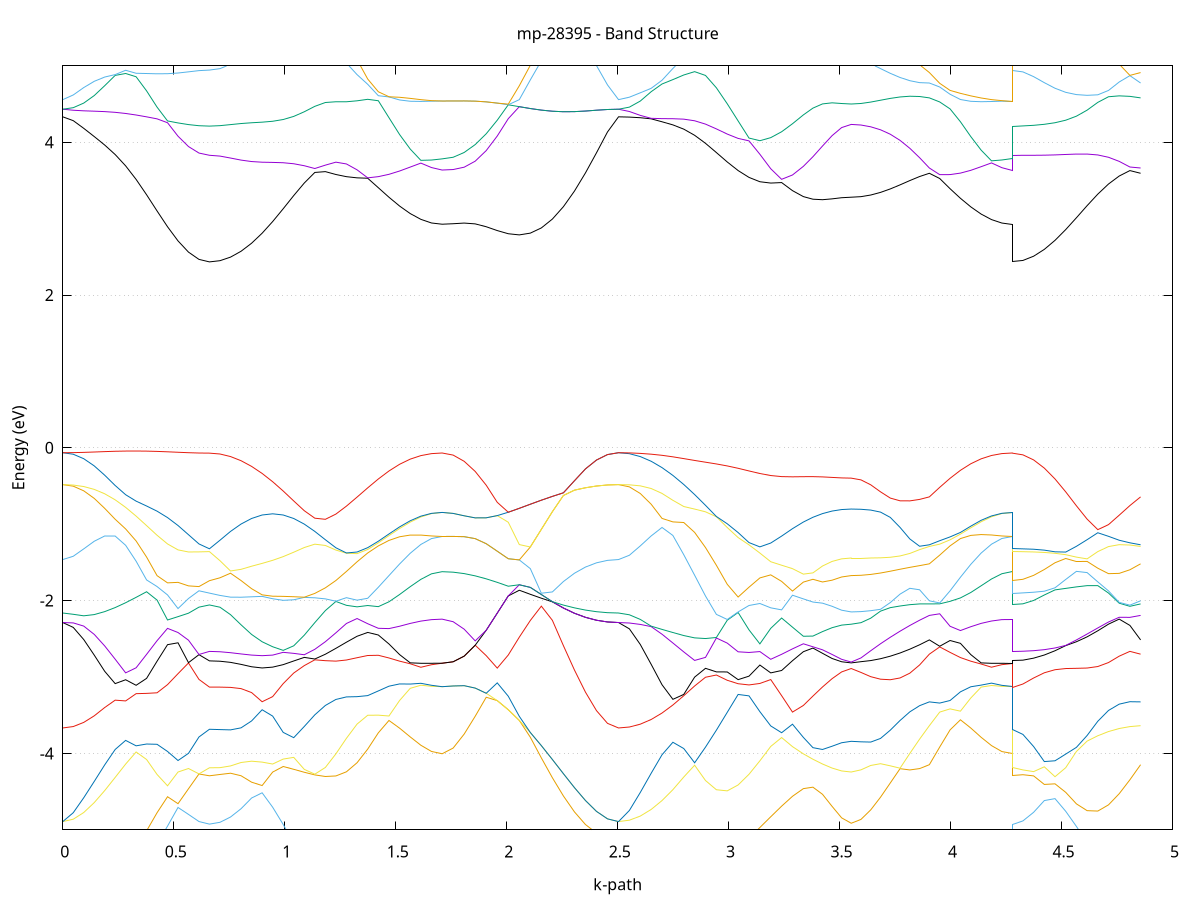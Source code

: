 set title 'mp-28395 - Band Structure'
set xlabel 'k-path'
set ylabel 'Energy (eV)'
set grid y
set yrange [-5:5]
set terminal png size 800,600
set output 'mp-28395_bands_gnuplot.png'
plot '-' using 1:2 with lines notitle, '-' using 1:2 with lines notitle, '-' using 1:2 with lines notitle, '-' using 1:2 with lines notitle, '-' using 1:2 with lines notitle, '-' using 1:2 with lines notitle, '-' using 1:2 with lines notitle, '-' using 1:2 with lines notitle, '-' using 1:2 with lines notitle, '-' using 1:2 with lines notitle, '-' using 1:2 with lines notitle, '-' using 1:2 with lines notitle, '-' using 1:2 with lines notitle, '-' using 1:2 with lines notitle, '-' using 1:2 with lines notitle, '-' using 1:2 with lines notitle, '-' using 1:2 with lines notitle, '-' using 1:2 with lines notitle, '-' using 1:2 with lines notitle, '-' using 1:2 with lines notitle, '-' using 1:2 with lines notitle, '-' using 1:2 with lines notitle, '-' using 1:2 with lines notitle, '-' using 1:2 with lines notitle, '-' using 1:2 with lines notitle, '-' using 1:2 with lines notitle, '-' using 1:2 with lines notitle, '-' using 1:2 with lines notitle, '-' using 1:2 with lines notitle, '-' using 1:2 with lines notitle, '-' using 1:2 with lines notitle, '-' using 1:2 with lines notitle, '-' using 1:2 with lines notitle, '-' using 1:2 with lines notitle, '-' using 1:2 with lines notitle, '-' using 1:2 with lines notitle, '-' using 1:2 with lines notitle, '-' using 1:2 with lines notitle, '-' using 1:2 with lines notitle, '-' using 1:2 with lines notitle, '-' using 1:2 with lines notitle, '-' using 1:2 with lines notitle, '-' using 1:2 with lines notitle, '-' using 1:2 with lines notitle, '-' using 1:2 with lines notitle, '-' using 1:2 with lines notitle, '-' using 1:2 with lines notitle, '-' using 1:2 with lines notitle, '-' using 1:2 with lines notitle, '-' using 1:2 with lines notitle, '-' using 1:2 with lines notitle, '-' using 1:2 with lines notitle, '-' using 1:2 with lines notitle, '-' using 1:2 with lines notitle
0.000000 -14.834693
0.047196 -14.829493
0.094392 -14.813993
0.141588 -14.788393
0.188784 -14.752893
0.235979 -14.707893
0.283175 -14.653993
0.330371 -14.591993
0.377567 -14.523293
0.424763 -14.449593
0.471959 -14.373793
0.519155 -14.300493
0.566351 -14.236593
0.613547 -14.191493
0.660742 -14.174893
0.660742 -14.174893
0.708225 -14.172093
0.755708 -14.163593
0.803190 -14.149893
0.850673 -14.131593
0.898155 -14.109693
0.945638 -14.085393
0.993121 -14.060193
1.040603 -14.035693
1.088086 -14.013993
1.135568 -13.996593
1.183051 -13.984993
1.230533 -13.980093
1.278016 -13.981893
1.278016 -13.981893
1.325920 -13.989693
1.373824 -14.002293
1.421729 -14.017893
1.469633 -14.034593
1.517537 -14.050693
1.565441 -14.064793
1.613345 -14.075593
1.661249 -14.082493
1.709154 -14.084793
1.709154 -14.084793
1.758829 -14.095993
1.808505 -14.128293
1.858181 -14.177893
1.907857 -14.240193
1.957533 -14.310293
2.007209 -14.384093
2.056884 -14.458093
2.106560 -14.529393
2.156236 -14.596093
2.205912 -14.656493
2.255588 -14.709293
2.305263 -14.753593
2.354939 -14.788693
2.404615 -14.814193
2.454291 -14.829493
2.503967 -14.834693
2.503967 -14.834693
2.552957 -14.828993
2.601948 -14.811993
2.650939 -14.783893
2.699930 -14.744993
2.748920 -14.695693
2.797911 -14.636793
2.846902 -14.569293
2.895892 -14.494393
2.944883 -14.414193
2.993874 -14.331493
3.042865 -14.249893
3.091855 -14.174393
3.140846 -14.110393
3.189837 -14.062793
3.238828 -14.033293
3.287818 -14.020193
3.336809 -14.018693
3.336809 -14.018693
3.379923 -14.022893
3.423036 -14.029193
3.466150 -14.035093
3.509264 -14.039293
3.552378 -14.040693
3.552378 -14.040693
3.596391 -14.039193
3.640405 -14.034593
3.684419 -14.027593
3.728432 -14.018993
3.772446 -14.009893
3.816460 -14.001993
3.860473 -13.997193
3.904487 -13.997693
3.904487 -13.997693
3.951159 -14.007393
3.997831 -14.021293
4.044503 -14.036993
4.091175 -14.052293
4.137847 -14.065693
4.184519 -14.076093
4.231191 -14.082593
4.277863 -14.084793
4.277863 -14.174893
4.326064 -14.172393
4.374265 -14.164993
4.422465 -14.152993
4.470666 -14.136793
4.518867 -14.117293
4.567067 -14.095193
4.615268 -14.071793
4.663469 -14.048593
4.711670 -14.027393
4.759870 -14.010293
4.808071 -13.999593
4.856272 -13.997693
e
0.000000 -11.742993
0.047196 -11.761393
0.094392 -11.814893
0.141588 -11.898693
0.188784 -12.006493
0.235979 -12.132193
0.283175 -12.269793
0.330371 -12.414293
0.377567 -12.560693
0.424763 -12.704393
0.471959 -12.840093
0.519155 -12.961693
0.566351 -13.060993
0.613547 -13.127693
0.660742 -13.151493
0.660742 -13.151493
0.708225 -13.146293
0.755708 -13.130793
0.803190 -13.105093
0.850673 -13.069693
0.898155 -13.025093
0.945638 -12.971993
0.993121 -12.911393
1.040603 -12.844893
1.088086 -12.774093
1.135568 -12.701693
1.183051 -12.630393
1.230533 -12.563793
1.278016 -12.505493
1.278016 -12.505493
1.325920 -12.458193
1.373824 -12.423993
1.421729 -12.402693
1.469633 -12.392193
1.517537 -12.389093
1.565441 -12.390493
1.613345 -12.393393
1.661249 -12.395993
1.709154 -12.396893
1.709154 -12.396893
1.758829 -12.386593
1.808505 -12.356893
1.858181 -12.311793
1.907857 -12.256193
1.957533 -12.194893
2.007209 -12.131793
2.056884 -12.069693
2.106560 -12.010393
2.156236 -11.954893
2.205912 -11.903993
2.255588 -11.858493
2.305263 -11.819193
2.354939 -11.786993
2.404615 -11.762893
2.454291 -11.747993
2.503967 -11.742993
2.503967 -11.742993
2.552957 -11.765493
2.601948 -11.829093
2.650939 -11.923793
2.699930 -12.038693
2.748920 -12.164393
2.797911 -12.293593
2.846902 -12.420693
2.895892 -12.541093
2.944883 -12.650793
2.993874 -12.745593
3.042865 -12.820993
3.091855 -12.871793
3.140846 -12.892793
3.189837 -12.879893
3.238828 -12.832793
3.287818 -12.755693
3.336809 -12.656893
3.336809 -12.656893
3.379923 -12.560993
3.423036 -12.466193
3.466150 -12.383793
3.509264 -12.326393
3.552378 -12.305593
3.552378 -12.305593
3.596391 -12.308793
3.640405 -12.318293
3.684419 -12.333593
3.728432 -12.354193
3.772446 -12.378793
3.816460 -12.405593
3.860473 -12.432193
3.904487 -12.455393
3.904487 -12.455393
3.951159 -12.423893
3.997831 -12.402993
4.044503 -12.392393
4.091175 -12.389393
4.137847 -12.390693
4.184519 -12.393593
4.231191 -12.395993
4.277863 -12.396893
4.277863 -13.151493
4.326064 -13.145593
4.374265 -13.127893
4.422465 -13.098693
4.470666 -13.058193
4.518867 -13.006693
4.567067 -12.944893
4.615268 -12.873793
4.663469 -12.794493
4.711670 -12.709093
4.759870 -12.620593
4.808071 -12.533793
4.856272 -12.455393
e
0.000000 -10.103993
0.047196 -10.104293
0.094392 -10.105193
0.141588 -10.106493
0.188784 -10.107993
0.235979 -10.109593
0.283175 -10.113493
0.330371 -10.136093
0.377567 -10.151493
0.424763 -10.159093
0.471959 -10.159293
0.519155 -10.153293
0.566351 -10.143793
0.613547 -10.134893
0.660742 -10.131193
0.660742 -10.131193
0.708225 -10.332593
0.755708 -10.535193
0.803190 -10.727793
0.850673 -10.907793
0.898155 -11.072693
0.945638 -11.220393
0.993121 -11.348593
1.040603 -11.454893
1.088086 -11.536993
1.135568 -11.593093
1.183051 -11.621393
1.230533 -11.621293
1.278016 -11.592693
1.278016 -11.592693
1.325920 -11.535993
1.373824 -11.453093
1.421729 -11.346193
1.469633 -11.218193
1.517537 -11.071593
1.565441 -10.909293
1.613345 -10.734293
1.661249 -10.549793
1.709154 -10.374593
1.709154 -10.374593
1.758829 -10.372793
1.808505 -10.367293
1.858181 -10.358293
1.907857 -10.345693
1.957533 -10.329593
2.007209 -10.310193
2.056884 -10.287893
2.106560 -10.263093
2.156236 -10.236593
2.205912 -10.209193
2.255588 -10.182293
2.305263 -10.157193
2.354939 -10.135393
2.404615 -10.118493
2.454291 -10.107693
2.503967 -10.103993
2.503967 -10.103993
2.552957 -10.109093
2.601948 -10.133793
2.650939 -10.193393
2.699930 -10.285393
2.748920 -10.398393
2.797911 -10.523593
2.846902 -10.654593
2.895892 -10.786893
2.944883 -10.917093
2.993874 -11.042793
3.042865 -11.162093
3.091855 -11.273393
3.140846 -11.375793
3.189837 -11.468193
3.238828 -11.550093
3.287818 -11.620993
3.336809 -11.680393
3.336809 -11.680393
3.379923 -11.722893
3.423036 -11.756093
3.466150 -11.779893
3.509264 -11.794193
3.552378 -11.798993
3.552378 -11.798993
3.596391 -11.793293
3.640405 -11.776493
3.684419 -11.748893
3.728432 -11.711093
3.772446 -11.663793
3.816460 -11.607493
3.860473 -11.542793
3.904487 -11.470093
3.904487 -11.470093
3.951159 -11.414893
3.997831 -11.325593
4.044503 -11.205993
4.091175 -11.062193
4.137847 -10.900593
4.184519 -10.726693
4.231191 -10.545193
4.277863 -10.374593
4.277863 -10.131193
4.326064 -10.161493
4.374265 -10.237893
4.422465 -10.339493
4.470666 -10.454993
4.518867 -10.580993
4.567067 -10.716993
4.615268 -10.861393
4.663469 -11.009593
4.711670 -11.154193
4.759870 -11.285893
4.808071 -11.394893
4.856272 -11.470093
e
0.000000 -10.103993
0.047196 -10.092193
0.094392 -10.061193
0.141588 -10.038793
0.188784 -10.056393
0.235979 -10.085593
0.283175 -10.111093
0.330371 -10.112293
0.377567 -10.113193
0.424763 -10.113793
0.471959 -10.113993
0.519155 -10.113993
0.566351 -10.113793
0.613547 -10.113693
0.660742 -10.113693
0.660742 -10.113693
0.708225 -9.908493
0.755708 -9.820393
0.803190 -9.901093
0.850673 -10.004793
0.898155 -10.123293
0.945638 -10.248493
0.993121 -10.373593
1.040603 -10.492893
1.088086 -10.601893
1.135568 -10.696093
1.183051 -10.771493
1.230533 -10.824193
1.278016 -10.850693
1.278016 -10.850693
1.325920 -10.848493
1.373824 -10.816893
1.421729 -10.758793
1.469633 -10.679893
1.517537 -10.588893
1.565441 -10.497493
1.613345 -10.421693
1.661249 -10.382093
1.709154 -10.374593
1.709154 -10.374593
1.758829 -10.372793
1.808505 -10.367293
1.858181 -10.358293
1.907857 -10.345693
1.957533 -10.329593
2.007209 -10.310193
2.056884 -10.287893
2.106560 -10.263093
2.156236 -10.236593
2.205912 -10.209193
2.255588 -10.182293
2.305263 -10.157193
2.354939 -10.135393
2.404615 -10.118493
2.454291 -10.107693
2.503967 -10.103993
2.503967 -10.103993
2.552957 -10.083593
2.601948 -10.026493
2.650939 -9.955193
2.699930 -9.924893
2.748920 -9.878693
2.797911 -9.821293
2.846902 -9.758293
2.895892 -9.703493
2.944883 -9.690693
2.993874 -9.739393
3.042865 -9.817993
3.091855 -9.902893
3.140846 -9.985693
3.189837 -10.062693
3.238828 -10.132093
3.287818 -10.192793
3.336809 -10.308793
3.336809 -10.308793
3.379923 -10.452893
3.423036 -10.584293
3.466150 -10.692493
3.509264 -10.765293
3.552378 -10.791193
3.552378 -10.791193
3.596391 -10.787593
3.640405 -10.776893
3.684419 -10.759293
3.728432 -10.734993
3.772446 -10.704493
3.816460 -10.668393
3.860473 -10.627293
3.904487 -10.582293
3.904487 -10.582293
3.951159 -10.550893
3.997831 -10.516893
4.044503 -10.481993
4.091175 -10.448493
4.137847 -10.418693
4.184519 -10.395093
4.231191 -10.379793
4.277863 -10.374593
4.277863 -10.113693
4.326064 -10.121193
4.374265 -10.142993
4.422465 -10.177093
4.470666 -10.220493
4.518867 -10.270093
4.567067 -10.322793
4.615268 -10.375793
4.663469 -10.426993
4.711670 -10.474593
4.759870 -10.516993
4.808071 -10.553193
4.856272 -10.582293
e
0.000000 -9.948493
0.047196 -9.954293
0.094392 -9.967093
0.141588 -9.959593
0.188784 -9.900693
0.235979 -9.819493
0.283175 -9.729593
0.330371 -9.637093
0.377567 -9.547593
0.424763 -9.499793
0.471959 -9.570393
0.519155 -9.642293
0.566351 -9.700293
0.613547 -9.738593
0.660742 -9.752093
0.660742 -9.752093
0.708225 -9.769493
0.755708 -9.695193
0.803190 -9.487593
0.850673 -9.363593
0.898155 -9.425693
0.945638 -9.492293
0.993121 -9.562893
1.040603 -9.636593
1.088086 -9.712193
1.135568 -9.788593
1.183051 -9.864093
1.230533 -9.937493
1.278016 -10.007393
1.278016 -10.007393
1.325920 -10.073193
1.373824 -10.133193
1.421729 -10.186693
1.469633 -10.232593
1.517537 -10.270193
1.565441 -10.298093
1.613345 -10.312993
1.661249 -10.307993
1.709154 -10.341093
1.709154 -10.341093
1.758829 -10.352393
1.808505 -10.358593
1.858181 -10.348993
1.907857 -10.323293
1.957533 -10.283593
2.007209 -10.233193
2.056884 -10.176793
2.106560 -10.119793
2.156236 -10.067393
2.205912 -10.023693
2.255588 -9.990993
2.305263 -9.969293
2.354939 -9.956893
2.404615 -9.951093
2.454291 -9.948993
2.503967 -9.948493
2.503967 -9.948493
2.552957 -9.955193
2.601948 -9.964093
2.650939 -9.943193
2.699930 -9.845693
2.748920 -9.744493
2.797911 -9.648693
2.846902 -9.566293
2.895892 -9.504493
2.944883 -9.470693
2.993874 -9.470793
3.042865 -9.508093
3.091855 -9.582093
3.140846 -9.688893
3.189837 -9.822193
3.238828 -9.975093
3.287818 -10.139993
3.336809 -10.243993
3.336809 -10.243993
3.379923 -10.280893
3.423036 -10.309793
3.466150 -10.330593
3.509264 -10.343093
3.552378 -10.347293
3.552378 -10.347293
3.596391 -10.356993
3.640405 -10.383993
3.684419 -10.422293
3.728432 -10.464393
3.772446 -10.503193
3.816460 -10.532693
3.860473 -10.548993
3.904487 -10.549693
3.904487 -10.549693
3.951159 -10.535193
3.997831 -10.508293
4.044503 -10.470993
4.091175 -10.426693
4.137847 -10.380593
4.184519 -10.339093
4.231191 -10.309793
4.277863 -10.341093
4.277863 -9.752093
4.326064 -9.751693
4.374265 -9.772493
4.422465 -9.840993
4.470666 -9.950293
4.518867 -10.077293
4.567067 -10.201793
4.615268 -10.311193
4.663469 -10.399893
4.711670 -10.466893
4.759870 -10.513393
4.808071 -10.540593
4.856272 -10.549693
e
0.000000 -8.773393
0.047196 -8.788893
0.094392 -8.833593
0.141588 -8.901893
0.188784 -8.987193
0.235979 -9.083093
0.283175 -9.183893
0.330371 -9.285093
0.377567 -9.381593
0.424763 -9.435393
0.471959 -9.370893
0.519155 -9.305793
0.566351 -9.255393
0.613547 -9.223593
0.660742 -9.212693
0.660742 -9.212693
0.708225 -9.225093
0.755708 -9.258993
0.803190 -9.307093
0.850673 -9.292493
0.898155 -9.117693
0.945638 -8.971593
0.993121 -8.861093
1.040603 -8.790193
1.088086 -8.758893
1.135568 -8.763693
1.183051 -8.799193
1.230533 -8.859993
1.278016 -8.941693
1.278016 -8.941693
1.325920 -9.042193
1.373824 -9.159493
1.421729 -9.293093
1.469633 -9.442493
1.517537 -9.606893
1.565441 -9.784093
1.613345 -9.970993
1.661249 -10.163193
1.709154 -10.299093
1.709154 -10.299093
1.758829 -10.270693
1.808505 -10.213493
1.858181 -10.139493
1.907857 -10.051193
1.957533 -9.950193
2.007209 -9.838093
2.056884 -9.716293
2.106560 -9.586893
2.156236 -9.451993
2.205912 -9.314793
2.255588 -9.179693
2.305263 -9.052493
2.354939 -8.940193
2.404615 -8.851093
2.454291 -8.793393
2.503967 -8.773393
2.503967 -8.773393
2.552957 -8.789593
2.601948 -8.835693
2.650939 -8.905293
2.699930 -8.991393
2.748920 -9.087593
2.797911 -9.187593
2.846902 -9.283693
2.895892 -9.359893
2.944883 -9.380693
2.993874 -9.325193
3.042865 -9.223893
3.091855 -9.099793
3.140846 -8.961393
3.189837 -8.812793
3.238828 -8.657093
3.287818 -8.497593
3.336809 -8.338893
3.336809 -8.338893
3.379923 -8.205193
3.423036 -8.083793
3.466150 -7.984093
3.509264 -7.917193
3.552378 -7.893493
3.552378 -7.893493
3.596391 -7.916393
3.640405 -7.981593
3.684419 -8.081393
3.728432 -8.206993
3.772446 -8.349993
3.816460 -8.503493
3.860473 -8.662193
3.904487 -8.821993
3.904487 -8.821993
3.951159 -9.008993
3.997831 -9.201193
4.044503 -9.395493
4.091175 -9.590093
4.137847 -9.783993
4.184519 -9.976693
4.231191 -10.167593
4.277863 -10.299093
4.277863 -9.212693
4.326064 -9.214293
4.374265 -9.205593
4.422465 -9.167793
4.470666 -9.104693
4.518867 -9.031793
4.567067 -8.961793
4.615268 -8.902393
4.663469 -8.857293
4.711670 -8.827693
4.759870 -8.813093
4.808071 -8.811793
4.856272 -8.821993
e
0.000000 -7.456393
0.047196 -7.449393
0.094392 -7.428893
0.141588 -7.396493
0.188784 -7.355593
0.235979 -7.312793
0.283175 -7.279893
0.330371 -7.273493
0.377567 -7.299693
0.424763 -7.345793
0.471959 -7.396093
0.519155 -7.440993
0.566351 -7.475593
0.613547 -7.497193
0.660742 -7.504493
0.660742 -7.504493
0.708225 -7.482393
0.755708 -7.422793
0.803190 -7.341593
0.850673 -7.256793
0.898155 -7.179193
0.945638 -7.110193
0.993121 -7.044893
1.040603 -6.977293
1.088086 -6.903193
1.135568 -6.820193
1.183051 -6.728393
1.230533 -6.630693
1.278016 -6.685193
1.278016 -6.685193
1.325920 -6.937693
1.373824 -7.173993
1.421729 -7.386693
1.469633 -7.570393
1.517537 -7.721493
1.565441 -7.838593
1.613345 -7.921293
1.661249 -7.970393
1.709154 -7.986693
1.709154 -7.986693
1.758829 -7.978193
1.808505 -7.952993
1.858181 -7.911493
1.907857 -7.854593
1.957533 -7.783393
2.007209 -7.699793
2.056884 -7.606793
2.106560 -7.509393
2.156236 -7.416693
2.205912 -7.345293
2.255588 -7.316793
2.305263 -7.334593
2.354939 -7.375893
2.404615 -7.417393
2.454291 -7.446293
2.503967 -7.456393
2.503967 -7.456393
2.552957 -7.444593
2.601948 -7.410393
2.650939 -7.359093
2.699930 -7.301793
2.748920 -7.258893
2.797911 -7.254393
2.846902 -7.292493
2.895892 -7.351793
2.944883 -7.408493
2.993874 -7.447093
3.042865 -7.461993
3.091855 -7.456493
3.140846 -7.442893
3.189837 -7.439593
3.238828 -7.462293
3.287818 -7.511593
3.336809 -7.574793
3.336809 -7.574793
3.379923 -7.630393
3.423036 -7.678593
3.466150 -7.715193
3.509264 -7.737993
3.552378 -7.745693
3.552378 -7.745693
3.596391 -7.717793
3.640405 -7.636893
3.684419 -7.509493
3.728432 -7.343593
3.772446 -7.148193
3.816460 -6.933593
3.860473 -7.012293
3.904487 -7.164493
3.904487 -7.164493
3.951159 -7.333393
3.997831 -7.490093
4.044503 -7.631093
4.091175 -7.752893
4.137847 -7.852193
4.184519 -7.925893
4.231191 -7.971293
4.277863 -7.986693
4.277863 -7.504493
4.326064 -7.489293
4.374265 -7.445193
4.422465 -7.376593
4.470666 -7.291693
4.518867 -7.203493
4.567067 -7.130493
4.615268 -7.089093
4.663469 -7.080693
4.711670 -7.093793
4.759870 -7.116693
4.808071 -7.141793
4.856272 -7.164493
e
0.000000 -7.456393
0.047196 -7.435993
0.094392 -7.378393
0.141588 -7.293593
0.188784 -7.197493
0.235979 -7.110093
0.283175 -7.050793
0.330371 -7.029693
0.377567 -7.042293
0.424763 -7.076193
0.471959 -7.119093
0.519155 -7.161193
0.566351 -7.195893
0.613547 -7.218493
0.660742 -7.226393
0.660742 -7.226393
0.708225 -7.217593
0.755708 -7.190793
0.803190 -7.144693
0.850673 -7.076993
0.898155 -6.985093
0.945638 -6.866593
0.993121 -6.721493
1.040603 -6.556493
1.088086 -6.395693
1.135568 -6.286293
1.183051 -6.213193
1.230533 -6.431893
1.278016 -6.540693
1.278016 -6.540693
1.325920 -6.531693
1.373824 -6.718993
1.421729 -6.977693
1.469633 -7.236093
1.517537 -7.474893
1.565441 -7.681893
1.613345 -7.844693
1.661249 -7.949993
1.709154 -7.986693
1.709154 -7.986693
1.758829 -7.978193
1.808505 -7.952993
1.858181 -7.911493
1.907857 -7.854593
1.957533 -7.783393
2.007209 -7.699793
2.056884 -7.606793
2.106560 -7.509393
2.156236 -7.416693
2.205912 -7.345293
2.255588 -7.316793
2.305263 -7.334593
2.354939 -7.375893
2.404615 -7.417393
2.454291 -7.446293
2.503967 -7.456393
2.503967 -7.456393
2.552957 -7.436993
2.601948 -7.382593
2.650939 -7.302393
2.699930 -7.206293
2.748920 -7.101493
2.797911 -6.991993
2.846902 -6.878793
2.895892 -6.761693
2.944883 -6.639893
2.993874 -6.512593
3.042865 -6.379593
3.091855 -6.240593
3.140846 -6.301393
3.189837 -6.379393
3.238828 -6.390493
3.287818 -6.332193
3.336809 -6.218993
3.336809 -6.218993
3.379923 -6.088893
3.423036 -5.943193
3.466150 -5.938993
3.509264 -6.016693
3.552378 -6.044193
3.552378 -6.044193
3.596391 -6.086293
3.640405 -6.196393
3.684419 -6.345093
3.728432 -6.510893
3.772446 -6.681593
3.816460 -6.850193
3.860473 -6.716093
3.904487 -6.551193
3.904487 -6.551193
3.951159 -6.706893
3.997831 -6.976293
4.044503 -7.242993
4.091175 -7.485193
4.137847 -7.691393
4.184519 -7.850493
4.231191 -7.951793
4.277863 -7.986693
4.277863 -7.226393
4.326064 -7.194593
4.374265 -7.106493
4.422465 -6.979293
4.470666 -6.833193
4.518867 -6.687193
4.567067 -6.555293
4.615268 -6.445593
4.663469 -6.364393
4.711670 -6.326993
4.759870 -6.351793
4.808071 -6.434393
4.856272 -6.551193
e
0.000000 -6.374893
0.047196 -6.397093
0.094392 -6.457693
0.141588 -6.542493
0.188784 -6.635793
0.235979 -6.722693
0.283175 -6.785993
0.330371 -6.806793
0.377567 -6.778693
0.424763 -6.715693
0.471959 -6.636893
0.519155 -6.556993
0.566351 -6.488293
0.613547 -6.441393
0.660742 -6.424693
0.660742 -6.424693
0.708225 -6.417393
0.755708 -6.391393
0.803190 -6.337093
0.850673 -6.243893
0.898155 -6.107493
0.945638 -6.167893
0.993121 -6.216893
1.040603 -6.235093
1.088086 -6.210693
1.135568 -6.147093
1.183051 -6.209993
1.230533 -6.130193
1.278016 -6.037093
1.278016 -6.037093
1.325920 -6.165393
1.373824 -6.133693
1.421729 -6.013793
1.469633 -5.872893
1.517537 -5.727493
1.565441 -5.587793
1.613345 -5.466193
1.661249 -5.380093
1.709154 -5.348293
1.709154 -5.348293
1.758829 -5.381593
1.808505 -5.474693
1.858181 -5.611593
1.907857 -5.775093
1.957533 -5.951393
2.007209 -6.129793
2.056884 -6.301393
2.106560 -6.457693
2.156236 -6.587293
2.205912 -6.672693
2.255588 -6.692993
2.305263 -6.646693
2.354939 -6.561793
2.404615 -6.470893
2.454291 -6.401193
2.503967 -6.374893
2.503967 -6.374893
2.552957 -6.382393
2.601948 -6.406093
2.650939 -6.446093
2.699930 -6.493493
2.748920 -6.523293
2.797911 -6.502593
2.846902 -6.420393
2.895892 -6.296793
2.944883 -6.163793
2.993874 -6.065893
3.042865 -6.073993
3.091855 -6.181793
3.140846 -6.096193
3.189837 -5.947293
3.238828 -5.795493
3.287818 -5.643493
3.336809 -5.544393
3.336809 -5.544393
3.379923 -5.684893
3.423036 -5.823493
3.466150 -5.796993
3.509264 -5.676793
3.552378 -5.627093
3.552378 -5.627093
3.596391 -5.610293
3.640405 -5.564293
3.684419 -5.505693
3.728432 -5.646193
3.772446 -5.811793
3.816460 -5.975793
3.860473 -6.125993
3.904487 -6.213193
3.904487 -6.213193
3.951159 -6.204593
3.997831 -6.062893
4.044503 -5.901393
4.091175 -5.739993
4.137847 -5.589893
4.184519 -5.464193
4.231191 -5.378793
4.277863 -5.348293
4.277863 -6.424693
4.326064 -6.431093
4.374265 -6.448493
4.422465 -6.471893
4.470666 -6.492693
4.518867 -6.497693
4.567067 -6.468893
4.615268 -6.390493
4.663469 -6.262793
4.711670 -6.099693
4.759870 -5.916893
4.808071 -6.034693
4.856272 -6.213193
e
0.000000 -6.374893
0.047196 -6.354293
0.094392 -6.296293
0.141588 -6.212093
0.188784 -6.121093
0.235979 -6.043993
0.283175 -5.987893
0.330371 -5.950993
0.377567 -5.925793
0.424763 -5.900493
0.471959 -5.868693
0.519155 -5.829793
0.566351 -5.788293
0.613547 -5.753993
0.660742 -5.740193
0.660742 -5.740193
0.708225 -5.763593
0.755708 -5.826593
0.803190 -5.913193
0.850673 -6.007293
0.898155 -6.095493
0.945638 -5.933793
0.993121 -5.738093
1.040603 -5.545193
1.088086 -5.430093
1.135568 -5.634593
1.183051 -5.649793
1.230533 -5.739393
1.278016 -5.990793
1.278016 -5.990793
1.325920 -5.931393
1.373824 -5.817493
1.421729 -5.700293
1.469633 -5.586693
1.517537 -5.486893
1.565441 -5.413293
1.613345 -5.371293
1.661249 -5.353093
1.709154 -5.348293
1.709154 -5.348293
1.758829 -5.381593
1.808505 -5.474693
1.858181 -5.611593
1.907857 -5.775093
1.957533 -5.951393
2.007209 -6.129793
2.056884 -6.301393
2.106560 -6.457693
2.156236 -6.587293
2.205912 -6.672693
2.255588 -6.692993
2.305263 -6.646693
2.354939 -6.561793
2.404615 -6.470893
2.454291 -6.401193
2.503967 -6.374893
2.503967 -6.374893
2.552957 -6.359793
2.601948 -6.314693
2.650939 -6.239993
2.699930 -6.137293
2.748920 -6.010693
2.797911 -5.866593
2.846902 -5.712993
2.895892 -5.617793
2.944883 -5.598393
2.993874 -5.640093
3.042865 -5.649593
3.091855 -5.588793
3.140846 -5.510793
3.189837 -5.439793
3.238828 -5.381293
3.287818 -5.370893
3.336809 -5.481593
3.336809 -5.481593
3.379923 -5.363393
3.423036 -5.259793
3.466150 -5.241493
3.509264 -5.218693
3.552378 -5.201893
3.552378 -5.201893
3.596391 -5.241393
3.640405 -5.344593
3.684419 -5.479193
3.728432 -5.428993
3.772446 -5.373493
3.816460 -5.364693
3.860473 -5.452393
3.904487 -5.545593
3.904487 -5.545593
3.951159 -5.508793
3.997831 -5.473393
4.044503 -5.440093
4.091175 -5.409993
4.137847 -5.384493
4.184519 -5.364893
4.231191 -5.352493
4.277863 -5.348293
4.277863 -5.740193
4.326064 -5.758593
4.374265 -5.800293
4.422465 -5.840793
4.470666 -5.861393
4.518867 -5.851893
4.567067 -5.814293
4.615268 -5.765893
4.663469 -5.731893
4.711670 -5.729693
4.759870 -5.850993
4.808071 -5.727793
4.856272 -5.545593
e
0.000000 -5.751493
0.047196 -5.752293
0.094392 -5.751593
0.141588 -5.739593
0.188784 -5.698993
0.235979 -5.651693
0.283175 -5.633893
0.330371 -5.549393
0.377567 -5.393793
0.424763 -5.187593
0.471959 -4.951793
0.519155 -4.707893
0.566351 -4.798793
0.613547 -4.892193
0.660742 -4.925993
0.660742 -4.925993
0.708225 -4.902193
0.755708 -4.832993
0.803190 -4.724393
0.850673 -4.584193
0.898155 -4.515993
0.945638 -4.704893
0.993121 -4.930693
1.040603 -5.178793
1.088086 -5.399993
1.135568 -5.377093
1.183051 -5.510893
1.230533 -5.504393
1.278016 -5.347493
1.278016 -5.347493
1.325920 -5.232293
1.373824 -5.169293
1.421729 -5.142493
1.469633 -5.131493
1.517537 -5.119293
1.565441 -5.093693
1.613345 -5.054493
1.661249 -5.018293
1.709154 -5.003693
1.709154 -5.003693
1.758829 -5.067893
1.808505 -5.219093
1.858181 -5.400693
1.907857 -5.581993
1.957533 -5.747993
2.007209 -5.889393
2.056884 -5.999593
2.106560 -6.073693
2.156236 -6.108393
2.205912 -6.103093
2.255588 -6.060693
2.305263 -5.988993
2.354939 -5.902393
2.404615 -5.821893
2.454291 -5.768793
2.503967 -5.751493
2.503967 -5.751493
2.552957 -5.749793
2.601948 -5.745993
2.650939 -5.743793
2.699930 -5.743293
2.748920 -5.734793
2.797911 -5.709393
2.846902 -5.667193
2.895892 -5.559293
2.944883 -5.425493
2.993874 -5.350293
3.042865 -5.238493
3.091855 -5.126093
3.140846 -5.109593
3.189837 -5.146293
3.238828 -5.236793
3.287818 -5.335593
3.336809 -5.301293
3.336809 -5.301293
3.379923 -5.278393
3.423036 -5.249293
3.466150 -5.153793
3.509264 -5.088393
3.552378 -5.064793
3.552378 -5.064793
3.596391 -5.078893
3.640405 -5.110893
3.684419 -5.156293
3.728432 -5.214693
3.772446 -5.284793
3.816460 -5.345893
3.860473 -5.353793
3.904487 -5.392193
3.904487 -5.392193
3.951159 -5.339693
3.997831 -5.282493
4.044503 -5.222393
4.091175 -5.162093
4.137847 -5.104493
4.184519 -5.054193
4.231191 -5.017593
4.277863 -5.003693
4.277863 -4.925993
4.326064 -4.883793
4.374265 -4.770993
4.422465 -4.617693
4.470666 -4.592293
4.518867 -4.757993
4.567067 -4.955993
4.615268 -5.169593
4.663469 -5.384093
4.711670 -5.569793
4.759870 -5.597793
4.808071 -5.511893
4.856272 -5.392193
e
0.000000 -5.111893
0.047196 -5.211693
0.094392 -5.356293
0.141588 -5.482493
0.188784 -5.574093
0.235979 -5.575593
0.283175 -5.431593
0.330371 -5.236793
0.377567 -5.014393
0.424763 -4.776693
0.471959 -4.567393
0.519155 -4.658493
0.566351 -4.463193
0.613547 -4.269493
0.660742 -4.293293
0.660742 -4.293293
0.708225 -4.276093
0.755708 -4.259493
0.803190 -4.292693
0.850673 -4.376893
0.898155 -4.421093
0.945638 -4.244693
0.993121 -4.171593
1.040603 -4.208493
1.088086 -4.247093
1.135568 -4.281593
1.183051 -4.302493
1.230533 -4.295393
1.278016 -4.240993
1.278016 -4.240993
1.325920 -4.122293
1.373824 -3.944093
1.421729 -3.730793
1.469633 -3.569093
1.517537 -3.669993
1.565441 -3.784393
1.613345 -3.893493
1.661249 -3.974593
1.709154 -4.005093
1.709154 -4.005093
1.758829 -3.930293
1.808505 -3.747193
1.858181 -3.513893
1.907857 -3.265293
1.957533 -3.309093
2.007209 -3.428793
2.056884 -3.568893
2.106560 -3.788593
2.156236 -4.059393
2.205912 -4.318593
2.255588 -4.557293
2.305263 -4.765493
2.354939 -4.931393
2.404615 -5.043193
2.454291 -5.098193
2.503967 -5.111893
2.503967 -5.111893
2.552957 -5.229393
2.601948 -5.376493
2.650939 -5.476493
2.699930 -5.518993
2.748920 -5.517893
2.797911 -5.495193
2.846902 -5.468493
2.895892 -5.450293
2.944883 -5.414593
2.993874 -5.288093
3.042865 -5.188793
3.091855 -5.108693
3.140846 -4.970293
3.189837 -4.829493
3.238828 -4.690893
3.287818 -4.561693
3.336809 -4.461293
3.336809 -4.461293
3.379923 -4.442293
3.423036 -4.535493
3.466150 -4.693393
3.509264 -4.844093
3.552378 -4.914493
3.552378 -4.914493
3.596391 -4.864093
3.640405 -4.739193
3.684419 -4.573493
3.728432 -4.387493
3.772446 -4.200193
3.816460 -4.216693
3.860473 -4.198993
3.904487 -4.147993
3.904487 -4.147993
3.951159 -3.916793
3.997831 -3.692393
4.044503 -3.560393
4.091175 -3.668093
4.137847 -3.789593
4.184519 -3.898093
4.231191 -3.976093
4.277863 -4.005093
4.277863 -4.293293
4.326064 -4.279193
4.374265 -4.294693
4.422465 -4.406493
4.470666 -4.398593
4.518867 -4.509793
4.567067 -4.660693
4.615268 -4.749693
4.663469 -4.755093
4.711670 -4.673693
4.759870 -4.527793
4.808071 -4.345593
4.856272 -4.147993
e
0.000000 -4.892693
0.047196 -4.861493
0.094392 -4.774093
0.141588 -4.644393
0.188784 -4.486993
0.235979 -4.314593
0.283175 -4.139993
0.330371 -3.981593
0.377567 -4.080093
0.424763 -4.275993
0.471959 -4.424393
0.519155 -4.243993
0.566351 -4.197893
0.613547 -4.268393
0.660742 -4.188493
0.660742 -4.188493
0.708225 -4.186893
0.755708 -4.164293
0.803190 -4.119393
0.850673 -4.102093
0.898155 -4.114193
0.945638 -4.139393
0.993121 -4.074393
1.040603 -4.052193
1.088086 -4.209093
1.135568 -4.272093
1.183051 -4.184393
1.230533 -4.005893
1.278016 -3.802493
1.278016 -3.802493
1.325920 -3.616493
1.373824 -3.500893
1.421729 -3.499693
1.469633 -3.510493
1.517537 -3.307593
1.565441 -3.148393
1.613345 -3.107893
1.661249 -3.121593
1.709154 -3.126793
1.709154 -3.126793
1.758829 -3.117593
1.808505 -3.113693
1.858181 -3.145193
1.907857 -3.212893
1.957533 -3.309093
2.007209 -3.428793
2.056884 -3.568893
2.106560 -3.726493
2.156236 -3.898293
2.205912 -4.079893
2.255588 -4.265593
2.305263 -4.447893
2.354939 -4.616993
2.404615 -4.759293
2.454291 -4.857193
2.503967 -4.892693
2.503967 -4.892693
2.552957 -4.874493
2.601948 -4.820693
2.650939 -4.733993
2.699930 -4.617493
2.748920 -4.474993
2.797911 -4.309393
2.846902 -4.154793
2.895892 -4.355393
2.944883 -4.475893
2.993874 -4.490593
3.042865 -4.413293
3.091855 -4.273393
3.140846 -4.097493
3.189837 -3.908893
3.238828 -3.792693
3.287818 -3.911593
3.336809 -4.006093
3.336809 -4.006093
3.379923 -4.076593
3.423036 -4.138893
3.466150 -4.191893
3.509264 -4.229793
3.552378 -4.243893
3.552378 -4.243893
3.596391 -4.215493
3.640405 -4.157993
3.684419 -4.134993
3.728432 -4.162793
3.772446 -4.193893
3.816460 -4.000693
3.860473 -3.813593
3.904487 -3.637293
3.904487 -3.637293
3.951159 -3.459393
3.997831 -3.417393
4.044503 -3.447193
4.091175 -3.274893
4.137847 -3.132293
4.184519 -3.111193
4.231191 -3.121993
4.277863 -3.126793
4.277863 -4.188493
4.326064 -4.216393
4.374265 -4.238593
4.422465 -4.175693
4.470666 -4.305293
4.518867 -4.187293
4.567067 -3.974693
4.615268 -3.839193
4.663469 -3.769093
4.711670 -3.713993
4.759870 -3.674393
4.808071 -3.649393
4.856272 -3.637293
e
0.000000 -4.892693
0.047196 -4.776193
0.094392 -4.580593
0.141588 -4.367593
0.188784 -4.150593
0.235979 -3.948893
0.283175 -3.829793
0.330371 -3.900993
0.377567 -3.877493
0.424763 -3.880993
0.471959 -3.974793
0.519155 -4.093293
0.566351 -3.999393
0.613547 -3.785293
0.660742 -3.684293
0.660742 -3.684293
0.708225 -3.688493
0.755708 -3.692293
0.803190 -3.665693
0.850673 -3.575293
0.898155 -3.428693
0.945638 -3.511893
0.993121 -3.725293
1.040603 -3.794193
1.088086 -3.647693
1.135568 -3.495193
1.183051 -3.372593
1.230533 -3.293793
1.278016 -3.260693
1.278016 -3.260693
1.325920 -3.257393
1.373824 -3.243593
1.421729 -3.182393
1.469633 -3.120293
1.517537 -3.090793
1.565441 -3.092493
1.613345 -3.082493
1.661249 -3.108493
1.709154 -3.126793
1.709154 -3.126793
1.758829 -3.117593
1.808505 -3.113693
1.858181 -3.145193
1.907857 -3.212893
1.957533 -3.076993
2.007209 -3.251593
2.056884 -3.515093
2.106560 -3.726493
2.156236 -3.898293
2.205912 -4.079893
2.255588 -4.265593
2.305263 -4.447893
2.354939 -4.616993
2.404615 -4.759293
2.454291 -4.857193
2.503967 -4.892693
2.503967 -4.892693
2.552957 -4.746893
2.601948 -4.511893
2.650939 -4.260893
2.699930 -4.018093
2.748920 -3.854393
2.797911 -3.936493
2.846902 -4.122993
2.895892 -3.917893
2.944883 -3.696293
2.993874 -3.462393
3.042865 -3.228493
3.091855 -3.246993
3.140846 -3.453693
3.189837 -3.640493
3.238828 -3.729393
3.287818 -3.617893
3.336809 -3.790693
3.336809 -3.790693
3.379923 -3.925093
3.423036 -3.948793
3.466150 -3.906393
3.509264 -3.860593
3.552378 -3.841993
3.552378 -3.841993
3.596391 -3.848593
3.640405 -3.851793
3.684419 -3.804293
3.728432 -3.696193
3.772446 -3.569193
3.816460 -3.456293
3.860473 -3.375493
3.904487 -3.325793
3.904487 -3.325793
3.951159 -3.341293
3.997831 -3.307693
4.044503 -3.194293
4.091175 -3.127893
4.137847 -3.106293
4.184519 -3.080293
4.231191 -3.109193
4.277863 -3.126793
4.277863 -3.684293
4.326064 -3.751693
4.374265 -3.910393
4.422465 -4.106993
4.470666 -4.096793
4.518867 -4.009293
4.567067 -3.921093
4.615268 -3.765893
4.663469 -3.579393
4.711670 -3.437893
4.759870 -3.355493
4.808071 -3.323493
4.856272 -3.325793
e
0.000000 -3.667193
0.047196 -3.648693
0.094392 -3.594393
0.141588 -3.508593
0.188784 -3.399793
0.235979 -3.303293
0.283175 -3.313193
0.330371 -3.218193
0.377567 -3.214493
0.424763 -3.206793
0.471959 -3.099893
0.519155 -2.956693
0.566351 -2.816293
0.613547 -3.031593
0.660742 -3.132193
0.660742 -3.132193
0.708225 -3.132593
0.755708 -3.136093
0.803190 -3.152093
0.850673 -3.203993
0.898155 -3.324093
0.945638 -3.256493
0.993121 -3.086793
1.040603 -2.947993
1.088086 -2.850893
1.135568 -2.775093
1.183051 -2.786293
1.230533 -2.792293
1.278016 -2.777593
1.278016 -2.777593
1.325920 -2.747693
1.373824 -2.718593
1.421729 -2.715793
1.469633 -2.750893
1.517537 -2.792493
1.565441 -2.826793
1.613345 -2.872593
1.661249 -2.839393
1.709154 -2.819793
1.709154 -2.819793
1.758829 -2.800793
1.808505 -2.727093
1.858181 -2.583993
1.907857 -2.720693
1.957533 -2.883693
2.007209 -2.712293
2.056884 -2.478693
2.106560 -2.259893
2.156236 -2.072593
2.205912 -2.258293
2.255588 -2.589393
2.305263 -2.907893
2.354939 -3.198193
2.404615 -3.440193
2.454291 -3.606793
2.503967 -3.667193
2.503967 -3.667193
2.552957 -3.654793
2.601948 -3.617693
2.650939 -3.556393
2.699930 -3.471793
2.748920 -3.366493
2.797911 -3.245093
2.846902 -3.117593
2.895892 -3.003293
2.944883 -2.973993
2.993874 -3.042993
3.042865 -3.088093
3.091855 -3.103893
3.140846 -3.084493
3.189837 -3.033593
3.238828 -3.244393
3.287818 -3.459393
3.336809 -3.372493
3.336809 -3.372493
3.379923 -3.249793
3.423036 -3.130793
3.466150 -3.022093
3.509264 -2.933593
3.552378 -2.889093
3.552378 -2.889093
3.596391 -2.940293
3.640405 -2.995893
3.684419 -3.028793
3.728432 -3.035893
3.772446 -3.012593
3.816460 -2.949993
3.860473 -2.842593
3.904487 -2.701093
3.904487 -2.701093
3.951159 -2.606093
3.997831 -2.677693
4.044503 -2.745793
4.091175 -2.792993
4.137847 -2.830193
4.184519 -2.871793
4.231191 -2.838493
4.277863 -2.819793
4.277863 -3.132193
4.326064 -3.091793
4.374265 -3.013093
4.422465 -2.944793
4.470666 -2.904693
4.518867 -2.889293
4.567067 -2.886493
4.615268 -2.882693
4.663469 -2.862993
4.711670 -2.810893
4.759870 -2.727393
4.808071 -2.664493
4.856272 -2.701093
e
0.000000 -2.286993
0.047196 -2.351193
0.094392 -2.509893
0.141588 -2.713093
0.188784 -2.925293
0.235979 -3.086693
0.283175 -3.036093
0.330371 -3.108593
0.377567 -3.017993
0.424763 -2.793493
0.471959 -2.576793
0.519155 -2.552293
0.566351 -2.812393
0.613547 -2.707693
0.660742 -2.788893
0.660742 -2.788893
0.708225 -2.793593
0.755708 -2.808493
0.803190 -2.834793
0.850673 -2.865993
0.898155 -2.881693
0.945638 -2.870793
0.993121 -2.838293
1.040603 -2.790193
1.088086 -2.743293
1.135568 -2.764593
1.183051 -2.701993
1.230533 -2.624893
1.278016 -2.544493
1.278016 -2.544493
1.325920 -2.466793
1.373824 -2.416493
1.421729 -2.450293
1.469633 -2.567693
1.517537 -2.706793
1.565441 -2.814693
1.613345 -2.820493
1.661249 -2.820393
1.709154 -2.819793
1.709154 -2.819793
1.758829 -2.800793
1.808505 -2.727093
1.858181 -2.583993
1.907857 -2.388193
1.957533 -2.163993
2.007209 -1.938493
2.056884 -1.864493
2.106560 -1.917493
2.156236 -1.968593
2.205912 -2.016093
2.255588 -2.097093
2.305263 -2.165593
2.354939 -2.218893
2.404615 -2.256893
2.454291 -2.279493
2.503967 -2.286993
2.503967 -2.286993
2.552957 -2.369793
2.601948 -2.573893
2.650939 -2.833393
2.699930 -3.101293
2.748920 -3.292393
2.797911 -3.227693
2.846902 -3.001493
2.895892 -2.886593
2.944883 -2.932893
2.993874 -2.933993
3.042865 -3.034593
3.091855 -2.989093
3.140846 -2.843493
3.189837 -2.946293
3.238828 -2.914893
3.287818 -2.786693
3.336809 -2.668893
3.336809 -2.668893
3.379923 -2.621393
3.423036 -2.689793
3.466150 -2.757693
3.509264 -2.800593
3.552378 -2.815293
3.552378 -2.815293
3.596391 -2.799593
3.640405 -2.784993
3.684419 -2.760793
3.728432 -2.727593
3.772446 -2.685793
3.816460 -2.635793
3.860473 -2.578493
3.904487 -2.514393
3.904487 -2.514393
3.951159 -2.597593
3.997831 -2.522293
4.044503 -2.559393
4.091175 -2.706793
4.137847 -2.815293
4.184519 -2.820693
4.231191 -2.820393
4.277863 -2.819793
4.277863 -2.788893
4.326064 -2.779493
4.374265 -2.753293
4.422465 -2.712193
4.470666 -2.656393
4.518867 -2.589093
4.567067 -2.538593
4.615268 -2.474293
4.663469 -2.394993
4.711670 -2.308193
4.759870 -2.242093
4.808071 -2.324693
4.856272 -2.514393
e
0.000000 -2.286993
0.047196 -2.291893
0.094392 -2.333593
0.141588 -2.442093
0.188784 -2.593293
0.235979 -2.766693
0.283175 -2.945593
0.330371 -2.879393
0.377567 -2.703693
0.424763 -2.524793
0.471959 -2.363393
0.519155 -2.417693
0.566351 -2.518093
0.613547 -2.705093
0.660742 -2.664893
0.660742 -2.664893
0.708225 -2.669493
0.755708 -2.681893
0.803190 -2.698193
0.850673 -2.713193
0.898155 -2.720993
0.945638 -2.713393
0.993121 -2.677093
1.040603 -2.690593
1.088086 -2.708893
1.135568 -2.637593
1.183051 -2.538093
1.230533 -2.421593
1.278016 -2.299393
1.278016 -2.299393
1.325920 -2.234593
1.373824 -2.302493
1.421729 -2.362493
1.469633 -2.366393
1.517537 -2.335593
1.565441 -2.298593
1.613345 -2.268293
1.661249 -2.249193
1.709154 -2.242693
1.709154 -2.242693
1.758829 -2.276293
1.808505 -2.373993
1.858181 -2.527093
1.907857 -2.388193
1.957533 -2.163993
2.007209 -1.938493
2.056884 -1.792493
2.106560 -1.826993
2.156236 -1.920393
2.205912 -2.014293
2.255588 -2.097093
2.305263 -2.165593
2.354939 -2.218893
2.404615 -2.256893
2.454291 -2.279493
2.503967 -2.286993
2.503967 -2.286993
2.552957 -2.293293
2.601948 -2.311593
2.650939 -2.340293
2.699930 -2.440093
2.748920 -2.554993
2.797911 -2.671393
2.846902 -2.782993
2.895892 -2.743193
2.944883 -2.489493
2.993874 -2.556493
3.042865 -2.670193
3.091855 -2.678893
3.140846 -2.667193
3.189837 -2.768193
3.238828 -2.702893
3.287818 -2.631693
3.336809 -2.565293
3.336809 -2.565293
3.379923 -2.604693
3.423036 -2.643893
3.466150 -2.704893
3.509264 -2.768593
3.552378 -2.804493
3.552378 -2.804493
3.596391 -2.750293
3.640405 -2.656193
3.684419 -2.564893
3.728432 -2.479993
3.772446 -2.400393
3.816460 -2.325793
3.860473 -2.256793
3.904487 -2.193793
3.904487 -2.193793
3.951159 -2.172593
3.997831 -2.335893
4.044503 -2.391993
4.091175 -2.341893
4.137847 -2.297993
4.184519 -2.267193
4.231191 -2.248893
4.277863 -2.242693
4.277863 -2.664893
4.326064 -2.662693
4.374265 -2.655593
4.422465 -2.642193
4.470666 -2.620093
4.518867 -2.586593
4.567067 -2.515093
4.615268 -2.437393
4.663469 -2.357993
4.711670 -2.280293
4.759870 -2.218293
4.808071 -2.219193
4.856272 -2.193793
e
0.000000 -2.162393
0.047196 -2.179193
0.094392 -2.198993
0.141588 -2.183093
0.188784 -2.144293
0.235979 -2.091293
0.283175 -2.027793
0.330371 -1.957193
0.377567 -1.883993
0.424763 -1.993193
0.471959 -2.253693
0.519155 -2.209893
0.566351 -2.164893
0.613547 -2.085693
0.660742 -2.056893
0.660742 -2.056893
0.708225 -2.086493
0.755708 -2.183993
0.803190 -2.316693
0.850673 -2.442993
0.898155 -2.538593
0.945638 -2.603993
0.993121 -2.651593
1.040603 -2.591593
1.088086 -2.452493
1.135568 -2.288093
1.183051 -2.130693
1.230533 -2.010993
1.278016 -2.061893
1.278016 -2.061893
1.325920 -2.081593
1.373824 -2.064393
1.421729 -2.078993
1.469633 -2.015293
1.517537 -1.920193
1.565441 -1.817593
1.613345 -1.721793
1.661249 -1.649393
1.709154 -1.621393
1.709154 -1.621393
1.758829 -1.627793
1.808505 -1.646393
1.858181 -1.676093
1.907857 -1.714993
1.957533 -1.760993
2.007209 -1.811593
2.056884 -1.792493
2.106560 -1.826993
2.156236 -1.920393
2.205912 -2.014293
2.255588 -2.058493
2.305263 -2.094793
2.354939 -2.123893
2.404615 -2.145193
2.454291 -2.158093
2.503967 -2.162393
2.503967 -2.162393
2.552957 -2.185693
2.601948 -2.246093
2.650939 -2.334093
2.699930 -2.376893
2.748920 -2.417693
2.797911 -2.457393
2.846902 -2.487793
2.895892 -2.496593
2.944883 -2.482693
2.993874 -2.256793
3.042865 -2.155593
3.091855 -2.382993
3.140846 -2.566493
3.189837 -2.363093
3.238828 -2.228093
3.287818 -2.347593
3.336809 -2.466693
3.336809 -2.466693
3.379923 -2.464293
3.423036 -2.405793
3.466150 -2.354693
3.509264 -2.320693
3.552378 -2.308793
3.552378 -2.308793
3.596391 -2.288893
3.640405 -2.229993
3.684419 -2.137893
3.728432 -2.092193
3.772446 -2.070593
3.816460 -2.053193
3.860473 -2.043493
3.904487 -2.043293
3.904487 -2.043293
3.951159 -2.042193
3.997831 -2.009593
4.044503 -1.964793
4.091175 -1.893993
4.137847 -1.805893
4.184519 -1.716893
4.231191 -1.648093
4.277863 -1.621393
4.277863 -2.056893
4.326064 -2.042093
4.374265 -1.998093
4.422465 -1.926593
4.470666 -1.859693
4.518867 -1.840093
4.567067 -1.820393
4.615268 -1.804193
4.663469 -1.804293
4.711670 -1.901193
4.759870 -2.033893
4.808071 -2.074593
4.856272 -2.043293
e
0.000000 -1.462593
0.047196 -1.419293
0.094392 -1.322893
0.141588 -1.223293
0.188784 -1.154193
0.235979 -1.154893
0.283175 -1.275993
0.330371 -1.484193
0.377567 -1.729393
0.424763 -1.816193
0.471959 -1.925693
0.519155 -2.104093
0.566351 -1.972593
0.613547 -1.871593
0.660742 -1.901893
0.660742 -1.901893
0.708225 -1.931993
0.755708 -1.954693
0.803190 -1.955693
0.850673 -1.950193
0.898155 -1.944693
0.945638 -1.975593
0.993121 -1.996393
1.040603 -1.989293
1.088086 -1.958093
1.135568 -1.963293
1.183051 -1.977293
1.230533 -2.007593
1.278016 -1.961593
1.278016 -1.961593
1.325920 -1.994293
1.373824 -1.969593
1.421729 -1.825193
1.469633 -1.672693
1.517537 -1.520693
1.565441 -1.380293
1.613345 -1.264793
1.661249 -1.187893
1.709154 -1.160693
1.709154 -1.160693
1.758829 -1.159893
1.808505 -1.163093
1.858181 -1.188693
1.907857 -1.255293
1.957533 -1.353093
2.007209 -1.451793
2.056884 -1.467393
2.106560 -1.581393
2.156236 -1.903293
2.205912 -1.886493
2.255588 -1.750493
2.305263 -1.641993
2.354939 -1.560993
2.404615 -1.505493
2.454291 -1.473193
2.503967 -1.462593
2.503967 -1.462593
2.552957 -1.406193
2.601948 -1.283993
2.650939 -1.153693
2.699930 -1.042393
2.748920 -1.147593
2.797911 -1.399193
2.846902 -1.668093
2.895892 -1.940193
2.944883 -2.180293
2.993874 -2.247093
3.042865 -2.148293
3.091855 -2.063893
3.140846 -2.037893
3.189837 -2.094493
3.238828 -2.121293
3.287818 -1.929393
3.336809 -1.977493
3.336809 -1.977493
3.379923 -2.018793
3.423036 -2.033393
3.466150 -2.074193
3.509264 -2.125593
3.552378 -2.148193
3.552378 -2.148193
3.596391 -2.143993
3.640405 -2.131993
3.684419 -2.113793
3.728432 -2.025893
3.772446 -1.915093
3.816460 -1.838993
3.860473 -1.858093
3.904487 -2.002593
3.904487 -2.002593
3.951159 -2.030693
3.997831 -1.871893
4.044503 -1.694093
4.091175 -1.525393
4.137847 -1.377593
4.184519 -1.261493
4.231191 -1.186693
4.277863 -1.160693
4.277863 -1.901893
4.326064 -1.898993
4.374265 -1.890393
4.422465 -1.876993
4.470666 -1.832293
4.518867 -1.722993
4.567067 -1.617193
4.615268 -1.633193
4.663469 -1.755093
4.711670 -1.872893
4.759870 -2.023093
4.808071 -2.059593
4.856272 -2.002593
e
0.000000 -0.481493
0.047196 -0.501993
0.094392 -0.562893
0.141588 -0.661893
0.188784 -0.792593
0.235979 -0.935093
0.283175 -1.061993
0.330371 -1.219293
0.377567 -1.430093
0.424763 -1.673293
0.471959 -1.767693
0.519155 -1.761193
0.566351 -1.807193
0.613547 -1.816393
0.660742 -1.739293
0.660742 -1.739293
0.708225 -1.701293
0.755708 -1.641293
0.803190 -1.737393
0.850673 -1.843893
0.898155 -1.924593
0.945638 -1.942493
0.993121 -1.944393
1.040603 -1.949293
1.088086 -1.955493
1.135568 -1.905693
1.183051 -1.832993
1.230533 -1.736893
1.278016 -1.618293
1.278016 -1.618293
1.325920 -1.491893
1.373824 -1.376693
1.421729 -1.283993
1.469633 -1.212093
1.517537 -1.164293
1.565441 -1.142193
1.613345 -1.142093
1.661249 -1.153693
1.709154 -1.160693
1.709154 -1.160693
1.758829 -1.159893
1.808505 -1.163093
1.858181 -1.188693
1.907857 -1.255293
1.957533 -1.353093
2.007209 -1.451793
2.056884 -1.467393
2.106560 -1.297993
2.156236 -1.066993
2.205912 -0.836093
2.255588 -0.623993
2.305263 -0.554193
2.354939 -0.522793
2.404615 -0.499993
2.454291 -0.486093
2.503967 -0.481493
2.503967 -0.481493
2.552957 -0.510993
2.601948 -0.597893
2.650939 -0.737893
2.699930 -0.923993
2.748920 -0.969593
2.797911 -0.977693
2.846902 -1.107293
2.895892 -1.305493
2.944883 -1.537593
2.993874 -1.786593
3.042865 -1.953293
3.091855 -1.824393
3.140846 -1.703193
3.189837 -1.662993
3.238828 -1.748493
3.287818 -1.875293
3.336809 -1.757593
3.336809 -1.757593
3.379923 -1.720893
3.423036 -1.756093
3.466150 -1.732793
3.509264 -1.690793
3.552378 -1.672493
3.552378 -1.672493
3.596391 -1.668593
3.640405 -1.657193
3.684419 -1.638893
3.728432 -1.615293
3.772446 -1.589393
3.816460 -1.564893
3.860473 -1.542193
3.904487 -1.518593
3.904487 -1.518593
3.951159 -1.404693
3.997831 -1.283193
4.044503 -1.188093
4.091175 -1.146293
4.137847 -1.135393
4.184519 -1.140993
4.231191 -1.153893
4.277863 -1.160693
4.277863 -1.739293
4.326064 -1.721093
4.374265 -1.669593
4.422465 -1.592893
4.470666 -1.504393
4.518867 -1.448493
4.567067 -1.488493
4.615268 -1.486793
4.663469 -1.575793
4.711670 -1.647293
4.759870 -1.643493
4.808071 -1.596293
4.856272 -1.518593
e
0.000000 -0.481493
0.047196 -0.487293
0.094392 -0.506793
0.141588 -0.543893
0.188784 -0.601593
0.235979 -0.680793
0.283175 -0.779493
0.330371 -0.893993
0.377567 -1.018493
0.424763 -1.144593
0.471959 -1.258193
0.519155 -1.335893
0.566351 -1.363393
0.613547 -1.362093
0.660742 -1.358593
0.660742 -1.358593
0.708225 -1.477593
0.755708 -1.612193
0.803190 -1.590593
0.850673 -1.549893
0.898155 -1.512893
0.945638 -1.472693
0.993121 -1.424193
1.040603 -1.366393
1.088086 -1.305093
1.135568 -1.261193
1.183051 -1.278093
1.230533 -1.338593
1.278016 -1.379293
1.278016 -1.379293
1.325920 -1.385193
1.373824 -1.330893
1.421729 -1.243493
1.469633 -1.148493
1.517537 -1.056093
1.565441 -0.972493
1.613345 -0.905093
1.661249 -0.861093
1.709154 -0.845693
1.709154 -0.845693
1.758829 -0.858493
1.808505 -0.889693
1.858181 -0.916993
1.907857 -0.916093
1.957533 -0.887393
2.007209 -0.974293
2.056884 -1.266493
2.106560 -1.297993
2.156236 -1.066993
2.205912 -0.836093
2.255588 -0.623993
2.305263 -0.554193
2.354939 -0.522793
2.404615 -0.499993
2.454291 -0.486093
2.503967 -0.481493
2.503967 -0.481493
2.552957 -0.484193
2.601948 -0.497593
2.650939 -0.532493
2.699930 -0.596893
2.748920 -0.687193
2.797911 -0.768293
2.846902 -0.801893
2.895892 -0.837893
2.944883 -0.901993
2.993874 -1.043493
3.042865 -1.174793
3.091855 -1.270193
3.140846 -1.377393
3.189837 -1.491193
3.238828 -1.536793
3.287818 -1.581793
3.336809 -1.653293
3.336809 -1.653293
3.379923 -1.636993
3.423036 -1.547193
3.466150 -1.487093
3.509264 -1.453293
3.552378 -1.442493
3.552378 -1.442493
3.596391 -1.442493
3.640405 -1.442193
3.684419 -1.439893
3.728432 -1.432693
3.772446 -1.415493
3.816460 -1.382693
3.860473 -1.332693
3.904487 -1.291093
3.904487 -1.291093
3.951159 -1.260793
3.997831 -1.204293
4.044503 -1.129593
4.091175 -1.046993
4.137847 -0.967793
4.184519 -0.902693
4.231191 -0.860393
4.277863 -0.845693
4.277863 -1.358593
4.326064 -1.359693
4.374265 -1.363093
4.422465 -1.369693
4.470666 -1.380593
4.518867 -1.398993
4.567067 -1.430593
4.615268 -1.453593
4.663469 -1.358393
4.711670 -1.292793
4.759870 -1.267693
4.808071 -1.272493
4.856272 -1.291093
e
0.000000 -0.063993
0.047196 -0.083893
0.094392 -0.142493
0.141588 -0.236393
0.188784 -0.358393
0.235979 -0.493293
0.283175 -0.613693
0.330371 -0.697993
0.377567 -0.761593
0.424763 -0.829093
0.471959 -0.913193
0.519155 -1.016993
0.566351 -1.137193
0.613547 -1.257993
0.660742 -1.321593
0.660742 -1.321593
0.708225 -1.209493
0.755708 -1.094293
0.803190 -0.997793
0.850673 -0.924893
0.898155 -0.879393
0.945638 -0.863793
0.993121 -0.879293
1.040603 -0.925093
1.088086 -0.998593
1.135568 -1.094293
1.183051 -1.203193
1.230533 -1.308293
1.278016 -1.376393
1.278016 -1.376393
1.325920 -1.363993
1.373824 -1.306993
1.421729 -1.222693
1.469633 -1.127593
1.517537 -1.034993
1.565441 -0.954893
1.613345 -0.894493
1.661249 -0.857893
1.709154 -0.845693
1.709154 -0.845693
1.758829 -0.858493
1.808505 -0.889693
1.858181 -0.916993
1.907857 -0.916093
1.957533 -0.887393
2.007209 -0.843193
2.056884 -0.791893
2.106560 -0.738393
2.156236 -0.685593
2.205912 -0.635793
2.255588 -0.588693
2.305263 -0.431293
2.354939 -0.276093
2.404615 -0.159993
2.454291 -0.088293
2.503967 -0.063993
2.503967 -0.063993
2.552957 -0.076693
2.601948 -0.114393
2.650939 -0.175893
2.699930 -0.258993
2.748920 -0.361393
2.797911 -0.479993
2.846902 -0.611793
2.895892 -0.752893
2.944883 -0.898993
2.993874 -0.994293
3.042865 -1.109393
3.091855 -1.240393
3.140846 -1.296593
3.189837 -1.246393
3.238828 -1.155593
3.287818 -1.058293
3.336809 -0.971493
3.336809 -0.971493
3.379923 -0.909093
3.423036 -0.861193
3.466150 -0.827793
3.509264 -0.807993
3.552378 -0.801493
3.552378 -0.801493
3.596391 -0.804493
3.640405 -0.814893
3.684419 -0.841393
3.728432 -0.910593
3.772446 -1.041793
3.816460 -1.192693
3.860473 -1.288493
3.904487 -1.269193
3.904487 -1.269193
3.951159 -1.215993
3.997831 -1.166093
4.044503 -1.107493
4.091175 -1.025493
4.137847 -0.948693
4.184519 -0.891593
4.231191 -0.857193
4.277863 -0.845693
4.277863 -1.321593
4.326064 -1.322693
4.374265 -1.327493
4.422465 -1.339393
4.470666 -1.361193
4.518867 -1.364693
4.567067 -1.289393
4.615268 -1.202593
4.663469 -1.111793
4.711670 -1.158493
4.759870 -1.209693
4.808071 -1.243393
4.856272 -1.269193
e
0.000000 -0.063993
0.047196 -0.062793
0.094392 -0.059593
0.141588 -0.054793
0.188784 -0.049593
0.235979 -0.045093
0.283175 -0.042393
0.330371 -0.041693
0.377567 -0.043293
0.424763 -0.046893
0.471959 -0.052093
0.519155 -0.058093
0.566351 -0.063793
0.613547 -0.067993
0.660742 -0.069493
0.660742 -0.069493
0.708225 -0.080793
0.755708 -0.114193
0.803190 -0.168693
0.850673 -0.242993
0.898155 -0.335293
0.945638 -0.443793
0.993121 -0.565493
1.040603 -0.695493
1.088086 -0.823193
1.135568 -0.921193
1.183051 -0.935693
1.230533 -0.867293
1.278016 -0.763193
1.278016 -0.763193
1.325920 -0.644993
1.373824 -0.524093
1.421729 -0.407893
1.469633 -0.303193
1.517537 -0.215393
1.565441 -0.147993
1.613345 -0.101993
1.661249 -0.075993
1.709154 -0.067693
1.709154 -0.067693
1.758829 -0.095093
1.808505 -0.176493
1.858181 -0.309093
1.907857 -0.489493
1.957533 -0.713093
2.007209 -0.843193
2.056884 -0.791893
2.106560 -0.738393
2.156236 -0.685593
2.205912 -0.635793
2.255588 -0.588693
2.305263 -0.431293
2.354939 -0.276093
2.404615 -0.159993
2.454291 -0.088293
2.503967 -0.063993
2.503967 -0.063993
2.552957 -0.066293
2.601948 -0.072793
2.650939 -0.083193
2.699930 -0.097993
2.748920 -0.117793
2.797911 -0.141093
2.846902 -0.165193
2.895892 -0.188093
2.944883 -0.210993
2.993874 -0.236993
3.042865 -0.267893
3.091855 -0.302593
3.140846 -0.336393
3.189837 -0.362693
3.238828 -0.376693
3.287818 -0.379593
3.336809 -0.377593
3.336809 -0.377593
3.379923 -0.377193
3.423036 -0.380593
3.466150 -0.387293
3.509264 -0.393893
3.552378 -0.396793
3.552378 -0.396793
3.596391 -0.419593
3.640405 -0.484193
3.684419 -0.575993
3.728432 -0.657693
3.772446 -0.693593
3.816460 -0.694493
3.860473 -0.675293
3.904487 -0.642093
3.904487 -0.642093
3.951159 -0.517193
3.997831 -0.398893
4.044503 -0.294493
4.091175 -0.208693
4.137847 -0.143993
4.184519 -0.100193
4.231191 -0.075493
4.277863 -0.067693
4.277863 -0.069493
4.326064 -0.091993
4.374265 -0.158293
4.422465 -0.265393
4.470666 -0.407593
4.518867 -0.576393
4.567067 -0.758693
4.615268 -0.933093
4.663469 -1.070993
4.711670 -1.005093
4.759870 -0.881993
4.808071 -0.755993
4.856272 -0.642093
e
0.000000 4.333007
0.047196 4.282807
0.094392 4.182307
0.141588 4.074907
0.188784 3.963707
0.235979 3.839407
0.283175 3.691007
0.330371 3.513807
0.377567 3.312807
0.424763 3.100807
0.471959 2.894007
0.519155 2.708907
0.566351 2.561907
0.613547 2.466907
0.660742 2.434007
0.660742 2.434007
0.708225 2.449707
0.755708 2.496407
0.803190 2.573207
0.850673 2.678407
0.898155 2.809407
0.945638 2.962107
0.993121 3.129707
1.040603 3.302507
1.088086 3.466507
1.135568 3.605007
1.183051 3.615607
1.230533 3.578007
1.278016 3.549607
1.278016 3.549607
1.325920 3.534207
1.373824 3.529207
1.421729 3.405007
1.469633 3.280407
1.517537 3.165007
1.565441 3.066507
1.613345 2.991007
1.661249 2.943407
1.709154 2.927207
1.709154 2.927207
1.758829 2.933607
1.808505 2.942207
1.858181 2.931607
1.907857 2.894207
1.957533 2.844107
2.007209 2.802607
2.056884 2.787407
2.106560 2.810507
2.156236 2.878607
2.205912 2.994407
2.255588 3.156507
2.305263 3.360307
2.354939 3.598607
2.404615 3.861707
2.454291 4.134907
2.503967 4.333007
2.503967 4.333007
2.552957 4.329507
2.601948 4.321307
2.650939 4.306807
2.699930 4.268207
2.748920 4.227507
2.797911 4.171707
2.846902 4.091107
2.895892 3.986007
2.944883 3.865207
2.993874 3.741907
3.042865 3.629507
3.091855 3.540107
3.140846 3.483307
3.189837 3.465907
3.238828 3.472407
3.287818 3.366807
3.336809 3.288707
3.336809 3.288707
3.379923 3.254607
3.423036 3.248107
3.466150 3.259107
3.509264 3.274107
3.552378 3.280807
3.552378 3.280807
3.596391 3.288007
3.640405 3.309407
3.684419 3.343707
3.728432 3.389107
3.772446 3.442307
3.816460 3.498507
3.860473 3.551407
3.904487 3.594007
3.904487 3.594007
3.951159 3.525607
3.997831 3.391907
4.044503 3.266607
4.091175 3.154307
4.137847 3.059807
4.184519 2.987807
4.231191 2.942607
4.277863 2.927207
4.277863 2.434007
4.326064 2.452907
4.374265 2.508407
4.422465 2.597807
4.470666 2.716107
4.518867 2.856907
4.567067 3.011607
4.615268 3.170207
4.663469 3.321107
4.711670 3.453407
4.759870 3.558007
4.808071 3.629307
4.856272 3.594007
e
0.000000 4.432707
0.047196 4.419307
0.094392 4.411607
0.141588 4.407007
0.188784 4.401307
0.235979 4.391907
0.283175 4.377007
0.330371 4.356907
0.377567 4.332807
0.424763 4.306507
0.471959 4.255707
0.519155 4.079307
0.566351 3.943907
0.613547 3.858807
0.660742 3.829707
0.660742 3.829707
0.708225 3.819007
0.755708 3.793507
0.803190 3.766607
0.850673 3.747607
0.898155 3.739007
0.945638 3.736307
0.993121 3.732007
1.040603 3.718707
1.088086 3.692807
1.135568 3.656407
1.183051 3.700607
1.230533 3.739507
1.278016 3.716107
1.278016 3.716107
1.325920 3.639207
1.373824 3.534307
1.421729 3.550007
1.469633 3.580407
1.517537 3.623607
1.565441 3.675207
1.613345 3.727207
1.661249 3.669007
1.709154 3.636507
1.709154 3.636507
1.758829 3.643007
1.808505 3.673707
1.858181 3.752307
1.907857 3.891007
1.957533 4.081707
2.007209 4.308707
2.056884 4.465807
2.106560 4.441507
2.156236 4.420907
2.205912 4.406407
2.255588 4.399707
2.305263 4.401007
2.354939 4.408707
2.404615 4.419607
2.454291 4.429007
2.503967 4.432707
2.503967 4.432707
2.552957 4.402707
2.601948 4.352107
2.650939 4.313407
2.699930 4.309407
2.748920 4.308307
2.797911 4.302507
2.846902 4.281307
2.895892 4.237607
2.944883 4.175107
2.993874 4.107307
3.042865 4.050407
3.091855 4.018307
3.140846 3.843007
3.189837 3.653407
3.238828 3.515007
3.287818 3.571807
3.336809 3.684707
3.336809 3.684707
3.379923 3.810907
3.423036 3.950707
3.466150 4.086607
3.509264 4.192207
3.552378 4.233607
3.552378 4.233607
3.596391 4.225707
3.640405 4.202407
3.684419 4.163307
3.728432 4.105207
3.772446 4.024707
3.816460 3.921007
3.860473 3.798007
3.904487 3.663107
3.904487 3.663107
3.951159 3.576107
3.997831 3.576807
4.044503 3.596307
4.091175 3.632607
4.137847 3.680307
4.184519 3.729807
4.231191 3.667307
4.277863 3.636507
4.277863 3.829707
4.326064 3.829607
4.374265 3.829507
4.422465 3.830907
4.470666 3.834507
4.518867 3.840207
4.567067 3.845407
4.615268 3.845507
4.663469 3.833907
4.711670 3.803507
4.759870 3.749907
4.808071 3.676107
4.856272 3.663107
e
0.000000 4.432707
0.047196 4.452807
0.094392 4.512907
0.141588 4.611207
0.188784 4.740307
0.235979 4.875407
0.283175 4.900307
0.330371 4.857507
0.377567 4.672607
0.424763 4.460007
0.471959 4.279207
0.519155 4.253207
0.566351 4.231407
0.613547 4.216707
0.660742 4.211507
0.660742 4.211507
0.708225 4.217407
0.755708 4.231207
0.803190 4.245207
0.850673 4.255307
0.898155 4.263107
0.945638 4.274907
0.993121 4.297907
1.040603 4.338607
1.088086 4.399307
1.135568 4.470307
1.183051 4.520507
1.230533 4.530307
1.278016 4.530207
1.278016 4.530207
1.325920 4.542807
1.373824 4.562307
1.421729 4.543607
1.469633 4.321607
1.517537 4.101207
1.565441 3.911107
1.613345 3.763307
1.661249 3.767307
1.709154 3.782607
1.709154 3.782607
1.758829 3.803707
1.808505 3.866507
1.858181 3.969707
1.907857 4.111307
1.957533 4.288707
2.007209 4.490707
2.056884 4.465807
2.106560 4.441507
2.156236 4.420907
2.205912 4.406407
2.255588 4.399707
2.305263 4.401007
2.354939 4.408707
2.404615 4.419607
2.454291 4.429007
2.503967 4.432707
2.503967 4.432707
2.552957 4.460007
2.601948 4.539207
2.650939 4.661707
2.699930 4.762707
2.748920 4.820307
2.797911 4.880707
2.846902 4.924407
2.895892 4.874707
2.944883 4.713007
2.993874 4.503707
3.042865 4.279107
3.091855 4.055107
3.140846 4.020307
3.189837 4.060607
3.238828 4.137607
3.287818 4.242507
3.336809 4.358207
3.336809 4.358207
3.379923 4.447107
3.423036 4.502107
3.466150 4.516207
3.509264 4.507307
3.552378 4.500807
3.552378 4.500807
3.596391 4.507807
3.640405 4.526207
3.684419 4.550307
3.728432 4.574207
3.772446 4.593107
3.816460 4.602607
3.860473 4.599007
3.904487 4.581007
3.904487 4.581007
3.951159 4.527707
3.997831 4.436807
4.044503 4.268507
4.091175 4.074307
4.137847 3.897007
4.184519 3.757007
4.231191 3.768007
4.277863 3.782607
4.277863 4.211507
4.326064 4.214007
4.374265 4.221807
4.422465 4.235107
4.470666 4.255807
4.518867 4.288807
4.567067 4.341507
4.615268 4.420407
4.663469 4.522207
4.711670 4.595907
4.759870 4.607507
4.808071 4.601007
4.856272 4.581007
e
0.000000 4.558207
0.047196 4.619407
0.094392 4.716107
0.141588 4.797907
0.188784 4.853807
0.235979 4.885807
0.283175 4.942407
0.330371 4.903207
0.377567 4.899907
0.424763 4.896307
0.471959 4.897607
0.519155 4.906507
0.566351 4.921907
0.613547 4.937907
0.660742 4.945007
0.660742 4.945007
0.708225 4.963807
0.755708 5.021007
0.803190 5.114007
0.850673 5.227807
0.898155 5.329307
0.945638 5.375207
0.993121 5.344107
1.040603 5.256407
1.088086 5.150507
1.135568 5.068007
1.183051 5.058907
1.230533 5.145807
1.278016 5.036707
1.278016 5.036707
1.325920 4.885107
1.373824 4.758807
1.421729 4.609507
1.469633 4.593407
1.517537 4.553807
1.565441 4.536907
1.613345 4.534607
1.661249 4.537907
1.709154 4.540007
1.709154 4.540007
1.758829 4.540607
1.808505 4.541107
1.858181 4.538207
1.907857 4.528907
1.957533 4.512607
2.007209 4.490707
2.056884 4.558007
2.106560 4.816307
2.156236 5.067007
2.205912 5.280407
2.255588 5.400207
2.305263 5.374407
2.354939 5.225007
2.404615 5.004307
2.454291 4.750707
2.503967 4.558207
2.503967 4.558207
2.552957 4.590207
2.601948 4.647507
2.650939 4.706007
2.699930 4.811807
2.748920 4.966407
2.797911 5.105007
2.846902 5.225207
2.895892 5.288807
2.944883 5.384907
2.993874 5.524807
3.042865 5.669207
3.091855 5.728407
3.140846 5.651407
3.189837 5.562207
3.238828 5.478707
3.287818 5.402407
3.336809 5.332507
3.336809 5.332507
3.379923 5.274607
3.423036 5.218007
3.466150 5.162707
3.509264 5.115807
3.552378 5.095807
3.552378 5.095807
3.596391 5.076207
3.640405 5.026707
3.684419 4.964507
3.728432 4.902407
3.772446 4.847907
3.816460 4.806007
3.860473 4.780607
3.904487 4.775607
3.904487 4.775607
3.951159 4.723407
3.997831 4.628307
4.044503 4.559607
4.091175 4.536207
4.137847 4.530907
4.184519 4.533507
4.231191 4.538007
4.277863 4.540007
4.277863 4.945007
4.326064 4.921107
4.374265 4.859007
4.422465 4.780207
4.470666 4.707007
4.518867 4.653707
4.567067 4.624007
4.615268 4.614407
4.663469 4.621307
4.711670 4.678507
4.759870 4.789007
4.808071 4.872207
4.856272 4.775607
e
0.000000 5.441307
0.047196 5.451707
0.094392 5.484007
0.141588 5.538807
0.188784 5.562007
0.235979 5.548707
0.283175 5.559807
0.330371 5.698607
0.377567 5.938907
0.424763 6.096707
0.471959 5.919107
0.519155 5.751107
0.566351 5.617007
0.613547 5.528607
0.660742 5.497207
0.660742 5.497207
0.708225 5.551207
0.755708 5.701907
0.803190 5.920907
0.850673 6.156407
0.898155 6.072107
0.945638 5.885107
0.993121 5.741507
1.040603 5.648907
1.088086 5.604707
1.135568 5.568507
1.183051 5.393307
1.230533 5.207507
1.278016 5.251407
1.278016 5.251407
1.325920 5.081707
1.373824 4.828007
1.421729 4.661207
1.469633 4.595507
1.517537 4.588907
1.565441 4.574607
1.613345 4.557907
1.661249 4.544807
1.709154 4.540007
1.709154 4.540007
1.758829 4.540607
1.808505 4.541107
1.858181 4.538207
1.907857 4.528907
1.957533 4.512607
2.007209 4.499207
2.056884 4.739907
2.106560 5.007807
2.156236 5.299907
2.205912 5.599107
2.255588 5.577907
2.305263 5.546507
2.354939 5.510007
2.404615 5.475507
2.454291 5.450407
2.503967 5.441307
2.503967 5.441307
2.552957 5.453207
2.601948 5.481907
2.650939 5.508407
2.699930 5.510507
2.748920 5.471207
2.797911 5.390107
2.846902 5.299407
2.895892 5.344207
2.944883 5.479807
2.993874 5.637207
3.042865 5.810107
3.091855 5.890407
3.140846 5.819407
3.189837 5.708507
3.238828 5.608407
3.287818 5.523007
3.336809 5.454007
3.336809 5.454007
3.379923 5.404807
3.423036 5.357807
3.466150 5.313007
3.509264 5.283607
3.552378 5.273907
3.552378 5.273907
3.596391 5.267807
3.640405 5.249507
3.684419 5.219407
3.728432 5.180307
3.772446 5.136107
3.816460 5.085307
3.860473 5.014907
3.904487 4.912707
3.904487 4.912707
3.951159 4.771707
3.997831 4.678807
4.044503 4.640407
4.091175 4.607407
4.137847 4.579807
4.184519 4.558407
4.231191 4.544707
4.277863 4.540007
4.277863 5.497207
4.326064 5.501507
4.374265 5.514207
4.422465 5.534807
4.470666 5.562507
4.518867 5.595407
4.567067 5.627607
4.615268 5.616607
4.663469 5.463107
4.711670 5.219907
4.759870 5.022307
4.808071 4.875307
4.856272 4.912707
e
0.000000 5.441307
0.047196 5.456207
0.094392 5.494907
0.141588 5.539407
0.188784 5.614307
0.235979 5.707707
0.283175 5.821707
0.330371 5.962307
0.377567 6.114607
0.424763 6.225207
0.471959 6.529807
0.519155 6.819807
0.566351 6.991807
0.613547 7.116407
0.660742 7.179307
0.660742 7.179307
0.708225 7.057207
0.755708 6.822207
0.803190 6.564507
0.850673 6.325007
0.898155 6.372007
0.945638 6.365907
0.993121 6.215307
1.040603 6.019207
1.088086 5.813407
1.135568 5.641107
1.183051 5.639107
1.230533 5.620507
1.278016 5.413007
1.278016 5.413007
1.325920 5.459607
1.373824 5.521207
1.421729 5.512007
1.469633 5.464607
1.517537 5.407607
1.565441 5.354807
1.613345 5.313207
1.661249 5.286507
1.709154 5.277707
1.709154 5.277707
1.758829 5.291207
1.808505 5.329207
1.858181 5.384607
1.907857 5.446207
1.957533 5.503007
2.007209 5.548707
2.056884 5.581607
2.106560 5.601307
2.156236 5.607307
2.205912 5.599107
2.255588 5.577907
2.305263 5.546507
2.354939 5.510007
2.404615 5.475507
2.454291 5.450407
2.503967 5.441307
2.503967 5.441307
2.552957 5.458007
2.601948 5.506107
2.650939 5.581007
2.699930 5.679807
2.748920 5.802907
2.797911 5.947307
2.846902 6.091207
2.895892 6.191307
2.944883 6.161507
2.993874 6.025907
3.042865 5.911707
3.091855 5.927807
3.140846 5.996707
3.189837 6.091607
3.238828 6.144307
3.287818 6.145507
3.336809 5.916907
3.336809 5.916907
3.379923 5.738107
3.423036 5.646107
3.466150 5.644207
3.509264 5.684607
3.552378 5.707907
3.552378 5.707907
3.596391 5.728107
3.640405 5.738307
3.684419 5.735307
3.728432 5.721407
3.772446 5.685907
3.816460 5.626207
3.860473 5.566707
3.904487 5.538107
3.904487 5.538107
3.951159 5.565107
3.997831 5.531107
4.044503 5.465707
4.091175 5.404807
4.137847 5.352207
4.184519 5.311407
4.231191 5.286007
4.277863 5.277707
4.277863 7.179307
4.326064 7.025607
4.374265 6.810107
4.422465 6.568007
4.470666 6.319907
4.518867 6.083707
4.567067 5.877607
4.615268 5.731407
4.663469 5.516007
4.711670 5.436807
4.759870 5.416307
4.808071 5.461807
4.856272 5.538107
e
0.000000 7.360107
0.047196 7.316007
0.094392 7.200907
0.141588 7.057807
0.188784 6.893707
0.235979 6.781107
0.283175 6.705907
0.330371 6.589207
0.377567 6.414707
0.424763 6.422107
0.471959 6.617007
0.519155 6.833407
0.566351 7.111907
0.613547 7.245407
0.660742 7.220607
0.660742 7.220607
0.708225 7.167707
0.755708 7.040707
0.803190 6.885107
0.850673 6.734707
0.898155 6.618607
0.945638 6.553507
0.993121 6.505207
1.040603 6.405907
1.088086 6.250207
1.135568 6.060907
1.183051 5.848807
1.230533 5.663807
1.278016 5.676207
1.278016 5.676207
1.325920 5.663307
1.373824 5.622707
1.421729 5.561407
1.469633 5.490207
1.517537 5.419707
1.565441 5.358807
1.613345 5.313407
1.661249 5.286807
1.709154 5.277707
1.709154 5.277707
1.758829 5.291207
1.808505 5.329207
1.858181 5.384607
1.907857 5.446207
1.957533 5.503007
2.007209 5.548707
2.056884 5.581607
2.106560 5.601307
2.156236 5.607307
2.205912 5.612907
2.255588 5.943107
2.305263 6.285507
2.354939 6.631707
2.404615 6.964307
2.454291 7.240407
2.503967 7.360107
2.503967 7.360107
2.552957 7.326607
2.601948 7.234207
2.650939 7.075107
2.699930 6.867007
2.748920 6.698907
2.797911 6.586207
2.846902 6.469607
2.895892 6.310707
2.944883 6.211907
2.993874 6.157507
3.042865 6.060307
3.091855 6.006707
3.140846 6.169007
3.189837 6.314307
3.238828 6.377807
3.287818 6.177207
3.336809 6.095807
3.336809 6.095807
3.379923 6.018107
3.423036 5.923007
3.466150 5.830207
3.509264 5.762107
3.552378 5.737107
3.552378 5.737107
3.596391 5.737707
3.640405 5.776507
3.684419 5.828807
3.728432 5.862007
3.772446 5.860307
3.816460 5.819107
3.860473 5.747207
3.904487 5.661607
3.904487 5.661607
3.951159 5.597507
3.997831 5.538807
4.044503 5.478807
4.091175 5.412407
4.137847 5.354307
4.184519 5.311707
4.231191 5.286307
4.277863 5.277707
4.277863 7.220607
4.326064 7.157607
4.374265 6.888107
4.422465 6.629807
4.470666 6.390407
4.518867 6.172207
4.567067 5.967407
4.615268 5.753807
4.663469 5.766807
4.711670 5.684607
4.759870 5.642207
4.808071 5.636507
4.856272 5.661607
e
0.000000 7.593807
0.047196 7.470507
0.094392 7.264507
0.141588 7.060407
0.188784 6.939707
0.235979 6.893807
0.283175 6.932407
0.330371 6.982807
0.377567 6.999907
0.424763 7.074507
0.471959 7.159207
0.519155 7.224607
0.566351 7.252907
0.613547 7.316007
0.660742 7.376907
0.660742 7.376907
0.708225 7.383607
0.755708 7.330007
0.803190 7.217907
0.850673 7.087407
0.898155 7.014107
0.945638 7.029907
0.993121 6.943107
1.040603 6.900207
1.088086 6.840607
1.135568 6.731607
1.183051 6.589707
1.230533 6.441807
1.278016 6.316807
1.278016 6.316807
1.325920 6.247607
1.373824 6.267807
1.421729 6.360207
1.469633 6.289407
1.517537 6.235507
1.565441 6.197107
1.613345 6.172007
1.661249 6.158107
1.709154 6.153707
1.709154 6.153707
1.758829 6.159007
1.808505 6.179507
1.858181 6.226407
1.907857 6.312807
1.957533 6.447407
2.007209 6.629707
2.056884 6.636007
2.106560 6.563807
2.156236 6.485607
2.205912 6.424407
2.255588 6.432207
2.305263 6.559107
2.354939 6.784107
2.404615 7.058107
2.454291 7.349507
2.503967 7.593807
2.503967 7.593807
2.552957 7.501007
2.601948 7.299607
2.650939 7.102707
2.699930 6.952107
2.748920 6.794307
2.797911 6.632707
2.846902 6.533707
2.895892 6.534107
2.944883 6.575807
2.993874 6.648207
3.042865 6.738407
3.091855 6.828007
3.140846 6.872307
3.189837 6.773407
3.238828 6.578907
3.287818 6.564607
3.336809 6.585407
3.336809 6.585407
3.379923 6.573707
3.423036 6.533307
3.466150 6.456207
3.509264 6.320207
3.552378 6.273307
3.552378 6.273307
3.596391 6.242307
3.640405 6.178407
3.684419 6.110707
3.728432 6.050607
3.772446 6.003107
3.816460 5.974307
3.860473 5.964707
3.904487 5.969907
3.904487 5.969907
3.951159 6.026907
3.997831 6.077007
4.044503 6.115307
4.091175 6.143407
4.137847 6.159607
4.184519 6.162707
4.231191 6.157307
4.277863 6.153707
4.277863 7.376907
4.326064 7.328207
4.374265 7.406307
4.422465 7.190507
4.470666 6.829107
4.518867 6.473707
4.567067 6.147407
4.615268 5.908007
4.663469 5.769007
4.711670 5.813307
4.759870 5.865507
4.808071 5.918607
4.856272 5.969907
e
0.000000 7.708307
0.047196 7.748807
0.094392 7.756307
0.141588 7.696407
0.188784 7.542007
0.235979 7.319307
0.283175 7.099507
0.330371 7.028407
0.377567 7.143807
0.424763 7.249807
0.471959 7.331807
0.519155 7.388007
0.566351 7.425807
0.613547 7.462907
0.660742 7.500607
0.660742 7.500607
0.708225 7.495807
0.755708 7.462507
0.803190 7.387607
0.850673 7.279107
0.898155 7.152707
0.945638 7.112407
0.993121 7.300007
1.040603 7.424407
1.088086 7.430807
1.135568 7.269607
1.183051 7.046107
1.230533 6.854207
1.278016 6.694507
1.278016 6.694507
1.325920 6.560907
1.373824 6.450507
1.421729 6.365907
1.469633 6.488707
1.517537 6.591807
1.565441 6.471107
1.613345 6.322207
1.661249 6.200107
1.709154 6.153707
1.709154 6.153707
1.758829 6.159007
1.808505 6.179507
1.858181 6.226407
1.907857 6.312807
1.957533 6.447407
2.007209 6.629707
2.056884 6.851707
2.106560 7.103007
2.156236 7.372707
2.205912 7.648807
2.255588 7.909607
2.305263 8.079607
2.354939 8.193907
2.404615 8.192207
2.454291 7.940407
2.503967 7.708307
2.503967 7.708307
2.552957 7.699207
2.601948 7.666007
2.650939 7.600907
2.699930 7.515107
2.748920 7.442107
2.797911 7.413907
2.846902 7.442207
2.895892 7.519107
2.944883 7.628807
2.993874 7.662807
3.042865 7.625507
3.091855 7.513507
3.140846 7.376707
3.189837 7.328007
3.238828 7.383107
3.287818 7.465307
3.336809 7.244107
3.336809 7.244107
3.379923 6.937307
3.423036 6.667907
3.466150 6.473007
3.509264 6.413007
3.552378 6.386307
3.552378 6.386307
3.596391 6.392207
3.640405 6.388507
3.684419 6.362607
3.728432 6.323907
3.772446 6.291007
3.816460 6.278207
3.860473 6.286807
3.904487 6.311507
3.904487 6.311507
3.951159 6.309607
3.997831 6.390307
4.044503 6.504507
4.091175 6.609007
4.137847 6.514907
4.184519 6.325207
4.231191 6.198407
4.277863 6.153707
4.277863 7.500607
4.326064 7.679807
4.374265 7.534007
4.422465 7.421707
4.470666 7.373607
4.518867 7.281007
4.567067 7.162407
4.615268 7.030207
4.663469 6.891407
4.711670 6.747707
4.759870 6.596807
4.808071 6.441507
4.856272 6.311507
e
0.000000 8.360807
0.047196 8.355207
0.094392 8.338107
0.141588 8.238407
0.188784 8.125307
0.235979 8.054707
0.283175 7.992007
0.330371 7.925207
0.377567 7.859007
0.424763 7.804707
0.471959 7.777807
0.519155 7.795107
0.566351 7.857907
0.613547 7.931607
0.660742 7.964507
0.660742 7.964507
0.708225 7.969807
0.755708 8.014207
0.803190 8.089607
0.850673 8.170607
0.898155 8.060107
0.945638 7.920607
0.993121 7.796507
1.040603 7.680607
1.088086 7.502307
1.135568 7.350807
1.183051 7.234707
1.230533 7.114007
1.278016 7.004107
1.278016 7.004107
1.325920 6.909007
1.373824 6.827307
1.421729 6.753207
1.469633 6.679007
1.517537 6.599207
1.565441 6.682707
1.613345 6.737607
1.661249 6.767907
1.709154 6.777407
1.709154 6.777407
1.758829 6.794607
1.808505 6.803607
1.858181 6.793107
1.907857 6.772107
1.957533 6.739907
2.007209 6.695007
2.056884 6.851707
2.106560 7.103007
2.156236 7.372707
2.205912 7.648807
2.255588 7.909607
2.305263 8.079607
2.354939 8.193907
2.404615 8.284407
2.454291 8.341707
2.503967 8.360807
2.503967 8.360807
2.552957 8.365007
2.601948 8.369607
2.650939 8.297707
2.699930 8.120107
2.748920 7.940007
2.797911 7.779907
2.846902 7.665007
2.895892 7.619407
2.944883 7.637907
2.993874 7.755007
3.042865 7.883107
3.091855 7.997607
3.140846 8.018007
3.189837 7.996607
3.238828 7.915407
3.287818 7.605907
3.336809 7.539207
3.336809 7.539207
3.379923 7.582907
3.423036 7.600907
3.466150 7.598907
3.509264 7.589907
3.552378 7.585407
3.552378 7.585407
3.596391 7.583107
3.640405 7.579207
3.684419 7.575007
3.728432 7.567507
3.772446 7.554307
3.816460 7.535607
3.860473 7.512207
3.904487 7.482707
3.904487 7.482707
3.951159 7.385607
3.997831 7.252507
4.044503 6.994007
4.091175 6.744507
4.137847 6.687807
4.184519 6.739707
4.231191 6.768407
4.277863 6.777407
4.277863 7.964507
4.326064 7.886007
4.374265 7.923307
4.422465 8.022107
4.470666 8.058807
4.518867 8.058007
4.567067 8.035907
4.615268 8.001407
4.663469 7.959807
4.711670 7.914907
4.759870 7.755907
4.808071 7.585807
4.856272 7.482707
e
0.000000 8.360807
0.047196 8.425507
0.094392 8.392307
0.141588 8.310207
0.188784 8.274307
0.235979 8.234307
0.283175 8.193907
0.330371 8.156407
0.377567 8.123507
0.424763 8.095707
0.471959 8.072207
0.519155 8.052207
0.566351 8.034107
0.613547 8.016607
0.660742 8.006507
0.660742 8.006507
0.708225 8.080007
0.755708 8.212207
0.803190 8.321307
0.850673 8.199307
0.898155 8.211507
0.945638 8.194907
0.993121 8.143507
1.040603 8.081507
1.088086 8.022707
1.135568 7.965007
1.183051 7.906107
1.230533 7.848207
1.278016 7.792407
1.278016 7.792407
1.325920 7.733907
1.373824 7.663307
1.421729 7.567007
1.469633 7.402007
1.517537 7.152807
1.565441 6.960207
1.613345 6.863407
1.661249 6.832507
1.709154 6.828507
1.709154 6.828507
1.758829 6.837207
1.808505 6.906907
1.858181 7.049807
1.907857 7.241407
1.957533 7.336007
2.007209 7.436107
2.056884 7.539407
2.106560 7.645007
2.156236 7.753707
2.205912 7.867607
2.255588 7.994907
2.305263 8.188707
2.354939 8.379907
2.404615 8.284407
2.454291 8.341707
2.503967 8.360807
2.503967 8.360807
2.552957 8.439007
2.601948 8.447807
2.650939 8.354407
2.699930 8.323007
2.748920 8.289607
2.797911 8.254307
2.846902 8.216107
2.895892 8.176507
2.944883 8.137607
2.993874 8.101507
3.042865 8.070107
3.091855 8.045807
3.140846 8.090607
3.189837 8.100707
3.238828 7.992607
3.287818 7.955907
3.336809 7.923407
3.336809 7.923407
3.379923 7.894807
3.423036 7.869407
3.466150 7.849507
3.509264 7.837007
3.552378 7.832807
3.552378 7.832807
3.596391 7.869207
3.640405 7.964007
3.684419 8.075507
3.728432 8.097407
3.772446 8.025407
3.816460 7.956707
3.860473 7.897707
3.904487 7.786007
3.904487 7.786007
3.951159 7.517607
3.997831 7.270707
4.044503 7.142007
4.091175 7.019007
4.137847 6.919907
4.184519 6.857207
4.231191 6.832107
4.277863 6.828507
4.277863 8.006507
4.326064 7.985107
4.374265 8.050407
4.422465 8.167507
4.470666 8.318007
4.518867 8.451607
4.567067 8.502107
4.615268 8.417707
4.663469 8.220707
4.711670 7.980507
4.759870 7.869607
4.808071 7.826007
4.856272 7.786007
e
0.000000 8.593807
0.047196 8.548907
0.094392 8.585407
0.141588 8.573007
0.188784 8.558707
0.235979 8.547807
0.283175 8.546307
0.330371 8.560107
0.377567 8.592107
0.424763 8.635007
0.471959 8.668007
0.519155 8.668507
0.566351 8.616007
0.613547 8.523907
0.660742 8.475407
0.660742 8.475407
0.708225 8.460507
0.755708 8.410807
0.803190 8.325807
0.850673 8.413707
0.898155 8.524407
0.945638 8.629607
0.993121 8.355907
1.040603 8.128807
1.088086 8.071407
1.135568 8.162707
1.183051 8.290207
1.230533 8.379507
1.278016 8.388007
1.278016 8.388007
1.325920 8.288607
1.373824 8.075807
1.421729 7.780207
1.469633 7.523207
1.517537 7.375007
1.565441 7.219607
1.613345 7.111207
1.661249 7.047807
1.709154 7.027007
1.709154 7.027007
1.758829 7.042907
1.808505 7.088207
1.858181 7.156807
1.907857 7.241407
1.957533 7.336007
2.007209 7.436107
2.056884 7.539407
2.106560 7.645007
2.156236 7.753707
2.205912 7.867607
2.255588 7.994907
2.305263 8.188707
2.354939 8.379907
2.404615 8.506407
2.454291 8.573007
2.503967 8.593807
2.503967 8.593807
2.552957 8.561507
2.601948 8.526107
2.650939 8.508307
2.699930 8.527407
2.748920 8.532507
2.797911 8.464407
2.846902 8.388807
2.895892 8.307707
2.944883 8.228507
2.993874 8.170107
3.042865 8.153807
3.091855 8.176307
3.140846 8.224107
3.189837 8.296607
3.238828 8.396707
3.287818 8.505307
3.336809 8.574207
3.336809 8.574207
3.379923 8.621607
3.423036 8.689507
3.466150 8.785707
3.509264 8.902707
3.552378 9.000207
3.552378 9.000207
3.596391 8.856007
3.640405 8.621507
3.684419 8.437707
3.728432 8.415507
3.772446 8.383807
3.816460 8.202307
3.860473 8.002107
3.904487 7.837107
3.904487 7.837107
3.951159 7.704707
3.997831 7.586507
4.044503 7.472907
4.091175 7.355007
4.137847 7.219407
4.184519 7.108807
4.231191 7.046807
4.277863 7.027007
4.277863 8.475407
4.326064 8.513307
4.374265 8.638607
4.422465 8.859107
4.470666 9.136207
4.518867 9.204107
4.567067 8.991507
4.615268 8.753407
4.663469 8.520307
4.711670 8.301007
4.759870 8.106407
4.808071 7.948507
4.856272 7.837107
e
0.000000 8.593807
0.047196 8.592207
0.094392 8.604507
0.141588 8.763507
0.188784 8.855207
0.235979 8.875007
0.283175 8.885707
0.330371 8.890907
0.377567 8.895707
0.424763 8.903507
0.471959 8.904607
0.519155 8.871807
0.566351 8.821807
0.613547 8.796007
0.660742 8.789607
0.660742 8.789607
0.708225 8.801107
0.755708 8.829607
0.803190 8.864407
0.850673 8.887207
0.898155 8.834107
0.945638 8.679307
0.993121 8.831007
1.040603 8.932407
1.088086 9.081507
1.135568 9.110007
1.183051 9.018907
1.230533 8.966307
1.278016 8.710507
1.278016 8.710507
1.325920 8.407207
1.373824 8.093707
1.421729 7.819007
1.469633 7.577507
1.517537 7.375207
1.565441 7.249707
1.613345 7.140007
1.661249 7.058807
1.709154 7.027007
1.709154 7.027007
1.758829 7.042907
1.808505 7.088207
1.858181 7.156807
1.907857 7.254407
1.957533 7.512907
2.007209 7.810907
2.056884 8.122607
2.106560 8.400607
2.156236 8.580907
2.205912 8.642407
2.255588 8.619807
2.305263 8.537907
2.354939 8.396107
2.404615 8.506407
2.454291 8.573007
2.503967 8.593807
2.503967 8.593807
2.552957 8.571507
2.601948 8.603007
2.650939 8.635507
2.699930 8.591707
2.748920 8.557607
2.797911 8.588807
2.846902 8.621607
2.895892 8.657807
2.944883 8.697807
2.993874 8.739807
3.042865 8.778207
3.091855 8.800407
3.140846 8.778907
3.189837 8.700907
3.238828 8.673307
3.287818 8.688307
3.336809 8.791807
3.336809 8.791807
3.379923 8.922007
3.423036 9.041807
3.466150 9.118707
3.509264 9.117807
3.552378 9.055507
3.552378 9.055507
3.596391 9.025907
3.640405 8.920407
3.684419 8.745107
3.728432 8.559907
3.772446 8.540107
3.816460 8.678207
3.860473 8.779307
3.904487 8.622207
3.904487 8.622207
3.951159 8.256207
3.997831 7.915107
4.044503 7.620907
4.091175 7.387907
4.137847 7.238107
4.184519 7.134207
4.231191 7.057207
4.277863 7.027007
4.277863 8.789607
4.326064 8.885107
4.374265 9.060907
4.422465 9.237607
4.470666 9.304507
4.518867 9.397307
4.567067 9.314007
4.615268 9.262607
4.663469 9.214207
4.711670 9.126907
4.759870 9.002107
4.808071 8.841007
4.856272 8.622207
e
0.000000 8.748307
0.047196 8.760007
0.094392 8.789907
0.141588 8.825407
0.188784 8.863307
0.235979 8.921307
0.283175 8.985607
0.330371 9.056307
0.377567 9.111007
0.424763 9.131307
0.471959 9.120007
0.519155 9.091707
0.566351 9.060307
0.613547 9.037207
0.660742 9.029007
0.660742 9.029007
0.708225 9.049307
0.755708 9.108307
0.803190 9.175807
0.850673 9.170207
0.898155 9.083807
0.945638 8.992307
0.993121 8.986007
1.040603 9.136607
1.088086 9.214407
1.135568 9.220807
1.183051 9.199607
1.230533 8.991107
1.278016 8.922507
1.278016 8.922507
1.325920 8.808207
1.373824 8.753907
1.421729 8.795307
1.469633 8.911007
1.517537 9.090207
1.565441 9.237607
1.613345 9.172007
1.661249 9.128707
1.709154 9.113707
1.709154 9.113707
1.758829 9.139107
1.808505 9.204407
1.858181 9.282407
1.907857 9.346107
1.957533 9.383207
2.007209 9.400207
2.056884 9.289707
2.106560 9.213407
2.156236 9.170007
2.205912 9.156707
2.255588 9.172007
2.305263 9.221507
2.354939 9.199107
2.404615 9.091507
2.454291 8.879507
2.503967 8.748307
2.503967 8.748307
2.552957 8.738707
2.601948 8.730807
2.650939 8.839307
2.699930 8.990607
2.748920 9.066507
2.797911 9.016807
2.846902 8.940107
2.895892 8.897307
2.944883 8.909407
2.993874 8.969707
3.042865 9.010607
3.091855 8.941907
3.140846 8.818207
3.189837 8.721107
3.238828 8.674207
3.287818 8.752507
3.336809 8.885907
3.336809 8.885907
3.379923 9.020007
3.423036 9.152107
3.466150 9.266307
3.509264 9.345707
3.552378 9.374607
3.552378 9.374607
3.596391 9.259207
3.640405 9.108707
3.684419 8.995407
3.728432 8.898407
3.772446 8.827807
3.816460 8.816907
3.860473 8.783907
3.904487 8.832407
3.904487 8.832407
3.951159 8.811307
3.997831 8.833807
4.044503 8.926907
4.091175 9.092307
4.137847 9.222407
4.184519 9.168907
4.231191 9.127907
4.277863 9.113707
4.277863 9.029007
4.326064 9.071507
4.374265 9.176407
4.422465 9.279707
4.470666 9.391207
4.518867 9.400907
4.567067 9.413507
4.615268 9.337007
4.663469 9.237607
4.711670 9.139907
4.759870 9.039307
4.808071 8.930007
4.856272 8.832407
e
0.000000 9.015607
0.047196 9.009407
0.094392 9.002707
0.141588 9.030007
0.188784 9.152407
0.235979 9.359007
0.283175 9.586707
0.330371 9.551807
0.377567 9.496507
0.424763 9.434107
0.471959 9.391307
0.519155 9.396507
0.566351 9.431507
0.613547 9.459107
0.660742 9.468307
0.660742 9.468307
0.708225 9.444907
0.755708 9.459807
0.803190 9.515407
0.850673 9.437707
0.898155 9.295107
0.945638 9.260207
0.993121 9.285007
1.040603 9.284407
1.088086 9.327907
1.135568 9.525707
1.183051 9.508507
1.230533 9.349507
1.278016 9.184207
1.278016 9.184207
1.325920 9.175907
1.373824 9.262407
1.421729 9.306407
1.469633 9.329607
1.517537 9.306007
1.565441 9.322607
1.613345 9.591507
1.661249 9.859707
1.709154 10.003207
1.709154 10.003207
1.758829 10.014107
1.808505 10.023007
1.858181 9.903007
1.907857 9.715507
1.957533 9.543507
2.007209 9.400207
2.056884 9.289707
2.106560 9.213407
2.156236 9.170007
2.205912 9.156707
2.255588 9.172007
2.305263 9.221507
2.354939 9.321207
2.404615 9.190107
2.454291 9.033407
2.503967 9.015607
2.503967 9.015607
2.552957 9.006007
2.601948 9.001207
2.650939 9.032007
2.699930 9.113207
2.748920 9.246107
2.797911 9.412107
2.846902 9.580707
2.895892 9.728007
2.944883 9.844507
2.993874 9.812707
3.042865 9.776607
3.091855 9.764907
3.140846 9.568807
3.189837 9.429707
3.238828 9.394807
3.287818 9.418507
3.336809 9.463007
3.336809 9.463007
3.379923 9.504707
3.423036 9.541307
3.466150 9.568307
3.509264 9.500607
3.552378 9.474407
3.552378 9.474407
3.596391 9.522907
3.640405 9.511307
3.684419 9.419807
3.728432 9.279607
3.772446 9.118307
3.816460 8.951607
3.860473 8.888607
3.904487 9.033107
3.904487 9.033107
3.951159 9.162907
3.997831 9.321907
4.044503 9.419907
4.091175 9.337007
4.137847 9.352307
4.184519 9.605107
4.231191 9.865707
4.277863 10.003207
4.277863 9.468307
4.326064 9.528607
4.374265 9.547107
4.422465 9.566807
4.470666 9.520507
4.518867 9.488107
4.567067 9.732407
4.615268 9.952807
4.663469 9.855207
4.711670 9.619707
4.759870 9.375707
4.808071 9.169007
4.856272 9.033107
e
0.000000 9.782307
0.047196 9.770607
0.094392 9.769007
0.141588 9.751007
0.188784 9.687707
0.235979 9.629907
0.283175 9.590907
0.330371 9.574607
0.377567 9.586607
0.424763 9.620807
0.471959 9.646607
0.519155 9.637307
0.566351 9.595507
0.613547 9.547007
0.660742 9.525007
0.660742 9.525007
0.708225 9.576407
0.755708 9.630007
0.803190 9.627207
0.850673 9.683607
0.898155 9.767507
0.945638 9.771907
0.993121 9.698907
1.040603 9.623407
1.088086 9.598007
1.135568 9.581807
1.183051 9.603407
1.230533 9.503307
1.278016 9.419807
1.278016 9.419807
1.325920 9.346107
1.373824 9.304007
1.421729 9.386407
1.469633 9.543007
1.517537 9.734107
1.565441 9.859007
1.613345 9.971607
1.661249 10.004507
1.709154 10.003207
1.709154 10.003207
1.758829 10.014107
1.808505 10.023007
1.858181 9.903007
1.907857 9.715507
1.957533 9.543507
2.007209 9.400207
2.056884 9.418507
2.106560 9.473607
2.156236 9.582707
2.205912 9.632807
2.255588 9.524807
2.305263 9.354507
2.354939 9.321207
2.404615 9.481107
2.454291 9.670707
2.503967 9.782307
2.503967 9.782307
2.552957 9.775707
2.601948 9.734607
2.650939 9.604707
2.699930 9.465907
2.748920 9.410807
2.797911 9.501107
2.846902 9.645807
2.895892 9.778007
2.944883 9.844807
2.993874 9.913707
3.042865 9.895807
3.091855 9.887907
3.140846 10.123007
3.189837 10.393207
3.238828 10.503107
3.287818 10.321507
3.336809 10.103507
3.336809 10.103507
3.379923 9.915107
3.423036 9.740907
3.466150 9.593607
3.509264 9.583307
3.552378 9.587607
3.552378 9.587607
3.596391 9.762407
3.640405 10.080007
3.684419 10.294307
3.728432 10.127707
3.772446 9.891107
3.816460 9.701907
3.860473 9.593607
3.904487 9.561607
3.904487 9.561607
3.951159 9.517407
3.997831 9.480907
4.044503 9.498707
4.091175 9.683907
4.137847 9.859007
4.184519 9.977007
4.231191 10.004807
4.277863 10.003207
4.277863 9.525007
4.326064 9.530707
4.374265 9.698507
4.422465 9.912007
4.470666 9.971507
4.518867 10.103407
4.567067 10.260807
4.615268 10.221807
4.663469 10.068207
4.711670 9.890007
4.759870 9.745107
4.808071 9.634307
4.856272 9.561607
e
0.000000 9.782307
0.047196 9.779207
0.094392 9.782807
0.141588 9.756107
0.188784 9.694507
0.235979 9.636207
0.283175 9.611407
0.330371 9.630307
0.377567 9.625907
0.424763 9.641807
0.471959 9.678407
0.519155 9.745207
0.566351 9.847407
0.613547 9.955007
0.660742 10.003307
0.660742 10.003307
0.708225 9.960807
0.755708 9.872707
0.803190 9.819907
0.850673 9.897307
0.898155 10.103907
0.945638 10.361807
0.993121 10.608707
1.040603 10.498507
1.088086 10.164407
1.135568 9.865207
1.183051 9.808207
1.230533 10.035307
1.278016 10.197107
1.278016 10.197107
1.325920 10.184407
1.373824 10.021907
1.421729 9.841507
1.469633 9.726207
1.517537 9.742007
1.565441 9.957607
1.613345 10.202807
1.661249 10.448107
1.709154 10.576807
1.709154 10.576807
1.758829 10.448507
1.808505 10.237807
1.858181 10.203507
1.907857 10.280807
1.957533 10.378007
2.007209 10.466807
2.056884 10.522307
2.106560 10.506707
2.156236 10.406907
2.205912 10.348007
2.255588 10.222007
2.305263 10.005807
2.354939 9.580107
2.404615 9.481107
2.454291 9.670707
2.503967 9.782307
2.503967 9.782307
2.552957 9.802107
2.601948 9.846407
2.650939 9.899807
2.699930 9.894007
2.748920 9.870207
2.797911 9.863307
2.846902 9.875707
2.895892 9.907607
2.944883 9.957707
2.993874 10.031907
3.042865 10.142507
3.091855 10.283107
3.140846 10.447207
3.189837 10.622407
3.238828 10.713407
3.287818 10.880907
3.336809 10.792407
3.336809 10.792407
3.379923 10.755207
3.423036 10.760307
3.466150 10.795307
3.509264 10.834907
3.552378 10.852207
3.552378 10.852207
3.596391 10.833907
3.640405 10.771807
3.684419 10.580507
3.728432 10.487507
3.772446 10.360907
3.816460 10.218707
3.860473 10.083807
3.904487 9.985907
3.904487 9.985907
3.951159 9.843607
3.997831 9.751607
4.044503 9.749707
4.091175 9.845807
4.137847 10.013307
4.184519 10.226507
4.231191 10.455207
4.277863 10.576807
4.277863 10.003207
4.326064 9.996007
4.374265 9.978507
4.422465 9.989207
4.470666 10.057207
4.518867 10.167207
4.567067 10.326207
4.615268 10.273507
4.663469 10.383207
4.711670 10.359607
4.759870 10.238407
4.808071 10.107707
4.856272 9.985907
e
0.000000 9.992607
0.047196 9.999807
0.094392 9.889507
0.141588 9.774007
0.188784 9.725507
0.235979 9.693007
0.283175 9.657107
0.330371 9.872507
0.377567 10.153807
0.424763 10.426707
0.471959 10.492007
0.519155 10.541007
0.566351 10.610807
0.613547 10.671207
0.660742 10.695207
0.660742 10.695207
0.708225 10.756207
0.755708 10.888607
0.803190 10.659707
0.850673 10.527607
0.898155 10.476007
0.945638 10.516207
0.993121 10.640407
1.040603 10.796907
1.088086 10.927707
1.135568 10.938507
1.183051 10.813707
1.230533 10.702807
1.278016 10.662707
1.278016 10.662707
1.325920 10.669007
1.373824 10.693007
1.421729 10.718907
1.469633 10.736307
1.517537 10.563807
1.565441 10.431407
1.613345 10.397507
1.661249 10.510907
1.709154 10.683707
1.709154 10.683707
1.758829 10.448507
1.808505 10.237807
1.858181 10.203507
1.907857 10.280807
1.957533 10.378007
2.007209 10.466807
2.056884 10.522307
2.106560 10.522007
2.156236 10.458507
2.205912 10.348007
2.255588 10.222007
2.305263 10.110807
2.354939 10.033407
2.404615 9.995107
2.454291 9.988707
2.503967 9.992607
2.503967 9.992607
2.552957 10.001507
2.601948 9.959607
2.650939 9.949207
2.699930 9.992307
2.748920 10.096407
2.797911 10.241107
2.846902 10.434407
2.895892 10.665207
2.944883 10.659907
2.993874 10.670707
3.042865 10.722107
3.091855 10.761007
3.140846 10.752607
3.189837 10.688707
3.238828 10.783407
3.287818 10.909407
3.336809 11.005307
3.336809 11.005307
3.379923 11.071507
3.423036 11.122407
3.466150 11.157007
3.509264 11.175607
3.552378 11.177707
3.552378 11.177707
3.596391 11.054307
3.640405 10.819807
3.684419 10.802507
3.728432 11.071707
3.772446 11.352307
3.816460 11.188407
3.860473 11.028007
3.904487 10.890307
3.904487 10.890307
3.951159 10.809307
3.997831 10.761307
4.044503 10.643407
4.091175 10.495207
4.137847 10.392707
4.184519 10.387607
4.231191 10.514007
4.277863 10.683707
4.277863 10.695207
4.326064 10.580807
4.374265 10.351307
4.422465 10.132107
4.470666 10.208107
4.518867 10.407807
4.567067 10.522907
4.615268 10.526907
4.663469 10.459007
4.711670 10.640207
4.759870 10.801207
4.808071 10.845507
4.856272 10.890307
e
0.000000 9.992607
0.047196 10.004107
0.094392 10.003407
0.141588 10.125607
0.188784 10.348507
0.235979 10.526207
0.283175 10.631107
0.330371 10.586907
0.377567 10.536407
0.424763 10.519407
0.471959 10.748107
0.519155 11.023307
0.566351 11.253907
0.613547 11.201907
0.660742 11.156907
0.660742 11.156907
0.708225 11.147507
0.755708 10.906807
0.803190 11.099307
0.850673 11.151407
0.898155 11.240007
0.945638 11.227007
0.993121 10.885107
1.040603 10.864007
1.088086 11.050007
1.135568 11.246507
1.183051 11.464607
1.230533 11.446407
1.278016 11.178107
1.278016 11.178107
1.325920 11.036607
1.373824 10.994307
1.421729 10.898907
1.469633 10.739207
1.517537 10.750107
1.565441 10.747507
1.613345 10.722907
1.661249 10.663607
1.709154 10.683707
1.709154 10.683707
1.758829 10.592207
1.808505 10.638307
1.858181 10.708607
1.907857 10.776707
1.957533 10.798207
2.007209 10.749007
2.056884 10.641307
2.106560 10.522007
2.156236 10.458507
2.205912 10.486007
2.255588 10.449607
2.305263 10.110807
2.354939 10.033407
2.404615 9.995107
2.454291 9.988707
2.503967 9.992607
2.503967 9.992607
2.552957 10.016607
2.601948 9.992407
2.650939 10.042907
2.699930 10.209607
2.748920 10.404907
2.797911 10.575607
2.846902 10.671207
2.895892 10.684707
2.944883 10.881507
2.993874 10.982807
3.042865 10.934607
3.091855 10.867107
3.140846 10.871407
3.189837 10.943007
3.238828 11.065607
3.287818 10.969107
3.336809 11.172707
3.336809 11.172707
3.379923 11.255707
3.423036 11.220707
3.466150 11.194107
3.509264 11.181007
3.552378 11.181007
3.552378 11.181007
3.596391 11.216007
3.640405 11.323907
3.684419 11.466007
3.728432 11.568907
3.772446 11.502907
3.816460 11.441807
3.860473 11.287907
3.904487 11.124807
3.904487 11.124807
3.951159 10.979007
3.997831 10.811307
4.044503 10.741607
4.091175 10.738207
4.137847 10.735807
4.184519 10.716407
4.231191 10.661307
4.277863 10.683707
4.277863 11.156907
4.326064 11.172207
4.374265 11.129507
4.422465 11.017407
4.470666 10.877007
4.518867 10.731007
4.567067 10.557307
4.615268 10.561407
4.663469 10.661407
4.711670 10.746007
4.759870 10.871107
4.808071 11.035707
4.856272 11.124807
e
0.000000 10.088207
0.047196 10.032107
0.094392 10.088707
0.141588 10.200207
0.188784 10.354707
0.235979 10.609407
0.283175 10.726807
0.330371 10.944207
0.377567 11.172107
0.424763 11.400607
0.471959 11.609307
0.519155 11.499707
0.566351 11.352407
0.613547 11.459307
0.660742 11.523307
0.660742 11.523307
0.708225 11.198907
0.755708 11.140907
0.803190 11.128207
0.850673 11.296807
0.898155 11.431307
0.945638 11.383207
0.993121 11.543207
1.040603 11.660407
1.088086 11.657207
1.135568 11.627107
1.183051 11.743707
1.230533 11.950907
1.278016 12.109407
1.278016 12.109407
1.325920 12.000007
1.373824 11.822007
1.421729 11.697907
1.469633 11.600807
1.517537 11.481507
1.565441 11.325407
1.613345 11.137607
1.661249 10.928707
1.709154 10.736807
1.709154 10.736807
1.758829 10.989307
1.808505 11.272907
1.858181 11.550407
1.907857 11.798607
1.957533 11.970907
2.007209 12.000807
2.056884 11.878207
2.106560 11.673107
2.156236 11.358007
2.205912 10.902407
2.255588 10.814607
2.305263 10.751107
2.354939 10.536007
2.404615 10.341407
2.454291 10.177007
2.503967 10.088207
2.503967 10.088207
2.552957 10.081407
2.601948 10.187407
2.650939 10.351307
2.699930 10.514907
2.748920 10.680407
2.797911 10.859807
2.846902 11.067407
2.895892 11.283607
2.944883 11.477107
2.993874 11.632107
3.042865 11.755207
3.091855 11.789907
3.140846 11.592407
3.189837 11.311207
3.238828 11.069607
3.287818 11.205307
3.336809 11.272507
3.336809 11.272507
3.379923 11.330407
3.423036 11.461307
3.466150 11.576907
3.509264 11.690907
3.552378 11.766907
3.552378 11.766907
3.596391 11.836007
3.640405 11.907107
3.684419 11.779407
3.728432 11.579007
3.772446 11.555007
3.816460 11.876007
3.860473 12.011007
3.904487 11.886707
3.904487 11.886707
3.951159 11.849307
3.997831 11.775407
4.044503 11.662707
4.091175 11.513707
4.137847 11.335007
4.184519 11.135407
4.231191 10.924507
4.277863 10.736807
4.277863 11.523307
4.326064 11.490707
4.374265 11.399207
4.422465 11.265207
4.470666 11.115107
4.518867 10.885807
4.567067 10.665907
4.615268 10.777407
4.663469 11.060007
4.711670 11.283507
4.759870 11.466507
4.808071 11.659807
4.856272 11.886707
e
0.000000 10.088207
0.047196 10.166507
0.094392 10.353607
0.141588 10.527907
0.188784 10.630607
0.235979 10.683807
0.283175 10.935707
0.330371 11.215507
0.377567 11.457407
0.424763 11.613707
0.471959 11.623207
0.519155 11.740307
0.566351 11.705607
0.613547 11.583107
0.660742 11.526207
0.660742 11.526207
0.708225 11.842707
0.755708 12.105207
0.803190 12.257607
0.850673 12.007307
0.898155 11.711707
0.945638 11.694807
0.993121 11.792907
1.040603 11.917507
1.088086 12.094307
1.135568 12.275607
1.183051 12.040607
1.230533 11.960507
1.278016 12.226407
1.278016 12.226407
1.325920 12.516607
1.373824 12.771107
1.421729 12.753407
1.469633 12.467507
1.517537 12.103407
1.565441 11.713807
1.613345 11.328107
1.661249 10.981007
1.709154 10.736807
1.709154 10.736807
1.758829 10.989307
1.808505 11.272907
1.858181 11.550407
1.907857 11.798607
1.957533 11.970907
2.007209 12.000907
2.056884 11.878207
2.106560 11.673107
2.156236 11.443407
2.205912 11.210107
2.255588 10.978107
2.305263 10.751107
2.354939 10.536007
2.404615 10.341407
2.454291 10.177007
2.503967 10.088207
2.503967 10.088207
2.552957 10.087207
2.601948 10.196207
2.650939 10.361207
2.699930 10.566507
2.748920 10.790207
2.797911 11.023907
2.846902 11.258307
2.895892 11.479707
2.944883 11.672107
2.993874 11.853807
3.042865 12.078907
3.091855 12.241707
3.140846 12.327107
3.189837 12.179507
3.238828 11.980607
3.287818 11.862507
3.336809 11.903707
3.336809 11.903607
3.379923 12.062807
3.423036 12.238007
3.466150 12.285407
3.509264 12.124807
3.552378 12.016907
3.552378 12.016907
3.596391 12.065707
3.640405 12.014807
3.684419 11.972307
3.728432 11.959207
3.772446 11.955007
3.816460 12.018507
3.860473 12.060807
3.904487 12.120807
3.904487 12.120807
3.951159 12.334807
3.997831 12.487107
4.044503 12.376107
4.091175 12.054607
4.137847 11.679807
4.184519 11.306607
4.231191 10.972207
4.277863 10.736807
4.277863 11.526207
4.326064 11.534007
4.374265 11.523507
4.422465 11.402907
4.470666 11.166207
4.518867 11.009207
4.567067 11.068507
4.615268 11.281307
4.663469 11.574807
4.711670 11.804307
4.759870 11.893307
4.808071 12.014407
4.856272 12.120807
e
0.000000 10.813407
0.047196 10.847407
0.094392 10.945207
0.141588 11.111907
0.188784 11.355707
0.235979 11.653907
0.283175 11.970607
0.330371 12.247607
0.377567 12.372107
0.424763 12.375207
0.471959 12.357507
0.519155 12.363807
0.566351 12.380107
0.613547 12.390207
0.660742 12.392507
0.660742 12.392407
0.708225 12.385907
0.755708 12.356907
0.803190 12.295507
0.850673 12.455907
0.898155 12.484107
0.945638 12.536507
0.993121 12.652507
1.040603 12.680507
1.088086 12.567307
1.135568 12.581507
1.183051 12.628607
1.230533 12.737907
1.278016 12.669307
1.278016 12.669207
1.325920 12.895507
1.373824 13.092607
1.421729 13.236107
1.469633 13.262807
1.517537 12.984607
1.565441 12.664307
1.613345 12.359707
1.661249 12.127507
1.709154 12.037107
1.709154 12.037107
1.758829 12.032307
1.808505 12.025007
1.858181 12.038007
1.907857 12.112307
1.957533 12.292807
2.007209 12.591007
2.056884 12.258407
2.106560 11.811607
2.156236 11.443407
2.205912 11.210107
2.255588 10.978107
2.305263 11.274707
2.354939 11.469007
2.404615 11.160007
2.454291 10.914707
2.503967 10.813407
2.503967 10.813407
2.552957 10.894407
2.601948 11.083007
2.650939 11.315007
2.699930 11.557307
2.748920 11.780907
2.797911 11.941007
2.846902 11.997507
2.895892 11.994907
2.944883 12.027207
2.993874 12.130707
3.042865 12.247707
3.091855 12.311907
3.140846 12.368007
3.189837 12.497507
3.238828 12.597407
3.287818 12.576007
3.336809 12.526107
3.336809 12.526107
3.379923 12.487807
3.423036 12.435307
3.466150 12.305907
3.509264 12.229607
3.552378 12.202107
3.552378 12.202107
3.596391 12.147607
3.640405 12.171307
3.684419 12.191407
3.728432 12.153707
3.772446 12.162407
3.816460 12.158007
3.860473 12.379307
3.904487 12.787407
3.904487 12.787407
3.951159 13.086107
3.997831 13.089807
4.044503 13.043207
4.091175 12.907807
4.137847 12.631707
4.184519 12.344607
4.231191 12.123107
4.277863 12.037107
4.277863 12.392407
4.326064 12.404807
4.374265 12.442207
4.422465 12.514107
4.470666 12.492307
4.518867 12.283407
4.567067 12.072807
4.615268 11.896907
4.663469 11.798607
4.711670 11.935407
4.759870 12.326007
4.808071 12.687707
4.856272 12.787407
e
0.000000 10.813407
0.047196 10.932207
0.094392 11.208407
0.141588 11.559207
0.188784 11.950107
0.235979 12.361107
0.283175 12.653007
0.330371 12.688107
0.377567 12.853707
0.424763 12.757807
0.471959 12.682407
0.519155 12.488107
0.566351 12.477507
0.613547 12.579707
0.660742 12.637307
0.660742 12.637007
0.708225 12.652307
0.755708 12.734807
0.803190 12.631207
0.850673 12.503107
0.898155 12.617307
0.945638 12.776107
0.993121 12.885007
1.040603 12.802007
1.088086 12.921107
1.135568 12.650007
1.183051 12.823007
1.230533 12.931707
1.278016 13.045607
1.278016 13.045407
1.325920 13.169307
1.373824 13.241607
1.421729 13.292107
1.469633 13.428307
1.517537 13.673207
1.565441 13.949107
1.613345 14.226407
1.661249 14.397307
1.709154 14.430907
1.709154 14.431907
1.758829 14.355307
1.808505 14.148007
1.858181 13.852707
1.907857 13.500307
1.957533 13.109907
2.007209 12.693207
2.056884 12.975707
2.106560 12.885307
2.156236 12.665907
2.205912 12.413507
2.255588 12.119807
2.305263 11.797707
2.354939 11.469007
2.404615 11.160007
2.454291 10.914707
2.503967 10.813407
2.503967 10.813407
2.552957 10.894607
2.601948 11.112307
2.650939 11.421807
2.699930 11.786607
2.748920 12.175807
2.797911 12.555107
2.846902 12.857107
2.895892 12.943307
2.944883 12.850507
2.993874 12.826807
3.042865 12.704907
3.091855 12.676707
3.140846 12.811607
3.189837 12.879907
3.238828 12.923907
3.287818 13.004707
3.336809 12.856507
3.336809 12.856407
3.379923 12.714207
3.423036 12.581107
3.466150 12.528407
3.509264 12.516807
3.552378 12.509307
3.552378 12.509407
3.596391 12.469707
3.640405 12.421307
3.684419 12.498107
3.728432 12.656107
3.772446 12.768707
3.816460 12.821907
3.860473 12.885407
3.904487 12.962607
3.904487 12.962707
3.951159 13.227707
3.997831 13.490507
4.044503 13.641707
4.091175 13.721507
4.137847 13.960007
4.184519 14.231807
4.231191 14.399607
4.277863 14.430607
4.277863 12.636907
4.326064 12.633807
4.374265 12.625107
4.422465 12.614407
4.470666 12.605207
4.518867 12.602607
4.567067 12.612107
4.615268 12.642007
4.663469 12.703507
4.711670 12.808207
4.759870 12.923807
4.808071 12.855307
4.856272 12.962507
e
0.000000 12.994007
0.047196 12.999907
0.094392 12.979407
0.141588 12.873007
0.188784 12.769707
0.235979 12.693007
0.283175 12.770507
0.330371 12.999507
0.377567 12.899807
0.424763 12.955207
0.471959 12.756207
0.519155 12.833407
0.566351 12.926007
0.613547 12.990107
0.660742 13.013107
0.660742 13.013107
0.708225 13.041007
0.755708 12.902807
0.803190 12.913807
0.850673 13.112507
0.898155 13.237807
0.945638 13.215107
0.993121 13.022807
1.040603 13.099807
1.088086 13.072107
1.135568 13.100807
1.183051 13.080407
1.230533 13.020907
1.278016 13.215607
1.278016 13.215307
1.325920 13.338107
1.373824 13.462407
1.421729 13.532207
1.469633 13.618107
1.517537 13.868107
1.565441 14.098407
1.613345 14.284107
1.661249 14.473107
1.709154 14.616807
1.709154 14.617507
1.758829 14.502807
1.808505 14.290607
1.858181 14.037007
1.907857 13.766007
1.957533 13.546807
2.007209 13.323207
2.056884 13.097807
2.106560 12.885307
2.156236 12.665907
2.205912 12.413507
2.255588 12.119807
2.305263 11.797707
2.354939 11.788707
2.404615 12.322507
2.454291 12.849507
2.503967 12.994007
2.503967 12.994007
2.552957 13.000907
2.601948 13.014507
2.650939 13.015507
2.699930 12.986907
2.748920 12.939707
2.797911 12.923107
2.846902 12.999107
2.895892 13.149607
2.944883 13.229407
2.993874 12.983107
3.042865 12.933607
3.091855 12.912507
3.140846 12.844807
3.189837 13.035507
3.238828 13.133207
3.287818 13.034607
3.336809 13.069607
3.336809 13.069607
3.379923 12.937207
3.423036 12.767807
3.466150 12.673307
3.509264 12.662307
3.552378 12.666307
3.552378 12.666307
3.596391 12.716007
3.640405 12.822707
3.684419 12.972407
3.728432 13.172607
3.772446 13.240807
3.816460 13.307307
3.860473 13.425907
3.904487 13.517107
3.904487 13.517507
3.951159 13.539207
3.997831 13.599807
4.044503 13.735707
4.091175 13.953907
4.137847 14.143707
4.184519 14.298007
4.231191 14.475907
4.277863 14.617107
4.277863 13.013207
4.326064 12.958707
4.374265 12.833107
4.422465 12.677007
4.470666 12.622607
4.518867 12.759007
4.567067 12.913707
4.615268 13.052007
4.663469 13.069707
4.711670 12.999107
4.759870 12.967307
4.808071 13.198907
4.856272 13.516907
e
0.000000 13.335707
0.047196 13.198707
0.094392 13.094307
0.141588 13.108607
0.188784 13.141407
0.235979 13.148607
0.283175 13.103807
0.330371 13.121307
0.377567 13.188307
0.424763 13.209507
0.471959 13.526507
0.519155 13.617907
0.566351 13.464207
0.613547 13.360507
0.660742 13.322607
0.660742 13.322607
0.708225 13.195307
0.755708 13.106507
0.803190 13.190907
0.850673 13.304307
0.898155 13.435407
0.945638 13.531107
0.993121 13.667707
1.040603 13.518907
1.088086 13.236607
1.135568 13.366407
1.183051 13.216307
1.230533 13.312007
1.278016 13.466807
1.278016 13.466407
1.325920 13.453507
1.373824 13.544807
1.421729 13.847607
1.469633 14.138707
1.517537 14.268107
1.565441 14.376007
1.613345 14.462707
1.661249 14.545507
1.709154 14.618807
1.709154 14.620607
1.758829 14.505007
1.808505 14.291107
1.858181 14.037307
1.907857 13.766207
1.957533 13.547207
2.007209 13.323307
2.056884 13.097907
2.106560 13.396607
2.156236 13.758307
2.205912 13.772407
2.255588 13.574407
2.305263 13.379007
2.354939 13.217707
2.404615 13.099107
2.454291 13.031807
2.503967 13.335707
2.503967 13.335707
2.552957 13.364907
2.601948 13.423807
2.650939 13.457707
2.699930 13.529807
2.748920 13.638007
2.797911 13.768807
2.846902 13.796507
2.895892 13.705207
2.944883 13.476807
2.993874 13.455807
3.042865 13.218207
3.091855 13.129107
3.140846 13.224707
3.189837 13.221907
3.238828 13.269207
3.287818 13.352207
3.336809 13.119007
3.336809 13.118807
3.379923 12.944807
3.423036 12.835807
3.466150 12.866407
3.509264 13.027307
3.552378 13.137807
3.552378 13.137707
3.596391 13.066707
3.640405 13.092207
3.684419 13.234707
3.728432 13.299907
3.772446 13.429907
3.816460 13.689607
3.860473 13.820207
3.904487 13.726807
3.904487 13.726707
3.951159 13.838407
3.997831 14.041207
4.044503 14.053907
4.091175 14.263207
4.137847 14.432907
4.184519 14.490407
4.231191 14.553107
4.277863 14.619207
4.277863 13.322407
4.326064 13.355307
4.374265 13.448707
4.422465 13.512907
4.470666 13.550607
4.518867 13.554807
4.567067 13.474707
4.615268 13.393907
4.663469 13.455207
4.711670 13.627707
4.759870 13.795107
4.808071 13.838607
4.856272 13.725907
e
0.000000 13.412007
0.047196 13.569207
0.094392 13.769407
0.141588 13.974407
0.188784 14.175907
0.235979 14.317407
0.283175 14.073807
0.330371 13.843107
0.377567 13.833407
0.424763 13.932307
0.471959 13.808707
0.519155 13.753507
0.566351 13.649407
0.613547 13.528607
0.660742 13.472307
0.660742 13.473007
0.708225 13.440107
0.755708 13.486407
0.803190 13.581707
0.850673 13.706807
0.898155 13.831207
0.945638 13.908907
0.993121 13.879607
1.040603 13.827307
1.088086 13.625507
1.135568 13.371707
1.183051 13.486407
1.230533 13.537607
1.278016 13.500907
1.278016 13.500707
1.325920 13.688507
1.373824 13.939207
1.421729 14.017507
1.469633 14.159407
1.517537 14.375007
1.565441 14.531007
1.613345 14.628407
1.661249 14.675707
1.709154 14.657607
1.709154 14.659007
1.758829 14.614607
1.808505 14.406907
1.858181 14.117007
1.907857 13.833507
1.957533 13.578107
2.007209 13.498807
2.056884 13.616307
2.106560 13.840507
2.156236 14.086407
2.205912 14.239307
2.255588 14.335007
2.305263 14.462507
2.354939 14.492507
2.404615 14.221007
2.454291 13.837307
2.503967 13.412007
2.503967 13.412007
2.552957 13.413607
2.601948 13.448707
2.650939 13.576707
2.699930 13.731307
2.748920 13.878107
2.797911 13.919807
2.846902 13.880407
2.895892 13.731807
2.944883 13.694207
2.993874 13.497007
3.042865 13.406107
3.091855 13.307407
3.140846 13.232207
3.189837 13.296607
3.238828 13.487907
3.287818 13.596607
3.336809 13.569007
3.336809 13.566407
3.379923 13.559607
3.423036 13.567407
3.466150 13.429007
3.509264 13.325207
3.552378 13.287207
3.552378 13.286807
3.596391 13.460807
3.640405 13.551107
3.684419 13.420107
3.728432 13.430407
3.772446 13.634507
3.816460 13.831107
3.860473 13.919007
3.904487 14.122507
3.904487 14.125607
3.951159 14.267707
3.997831 14.085207
4.044503 14.248407
4.091175 14.360007
4.137847 14.454907
4.184519 14.594107
4.231191 14.667607
4.277863 14.658607
4.277863 13.472107
4.326064 13.527407
4.374265 13.543407
4.422465 13.589107
4.470666 13.759007
4.518867 13.923907
4.567067 14.049307
4.615268 14.131407
4.663469 14.176207
4.711670 14.197407
4.759870 14.131207
4.808071 14.097907
4.856272 14.122107
e
0.000000 14.829807
0.047196 14.814407
0.094392 14.764107
0.141588 14.669107
0.188784 14.520907
0.235979 14.359407
0.283175 14.458407
0.330371 14.391007
0.377567 14.267907
0.424763 14.121107
0.471959 13.945407
0.519155 13.810607
0.566351 13.845407
0.613547 13.830407
0.660742 13.833407
0.660742 13.832907
0.708225 13.865407
0.755708 13.956307
0.803190 14.089507
0.850673 14.232307
0.898155 14.280207
0.945638 14.318207
0.993121 14.119607
1.040603 13.859307
1.088086 13.923507
1.135568 13.910707
1.183051 13.860907
1.230533 13.852207
1.278016 13.897207
1.278016 13.897607
1.325920 13.936207
1.373824 13.956607
1.421729 14.216807
1.469633 14.541207
1.517537 14.721407
1.565441 14.726607
1.613345 14.732107
1.661249 14.704407
1.709154 14.662207
1.709154 14.659607
1.758829 14.627407
1.808505 14.409407
1.858181 14.117707
1.907857 13.833807
1.957533 13.578207
2.007209 13.499007
2.056884 13.616307
2.106560 13.843407
2.156236 14.086807
2.205912 14.239407
2.255588 14.335207
2.305263 14.464107
2.354939 14.602807
2.404615 14.723507
2.454291 14.802507
2.503967 14.829807
2.503967 14.829907
2.552957 14.815207
2.601948 14.769007
2.650939 14.684307
2.699930 14.560607
2.748920 14.397807
2.797911 14.210207
2.846902 14.027807
2.895892 14.107007
2.944883 14.211107
2.993874 14.188007
3.042865 14.222107
3.091855 14.300707
3.140846 14.294707
3.189837 14.031907
3.238828 13.739507
3.287818 13.638907
3.336809 13.784307
3.336809 13.783607
3.379923 13.787407
3.423036 13.639607
3.466150 13.670507
3.509264 13.702707
3.552378 13.687107
3.552378 13.689207
3.596391 13.651607
3.640405 13.688207
3.684419 13.821107
3.728432 13.904207
3.772446 13.930707
3.816460 13.897807
3.860473 14.013607
3.904487 14.190507
3.904487 14.193707
3.951159 14.312707
3.997831 14.519207
4.044503 14.649807
4.091175 14.716807
4.137847 14.742707
4.184519 14.747007
4.231191 14.710407
4.277863 14.662807
4.277863 13.833007
4.326064 13.694307
4.374265 13.676107
4.422465 13.865007
4.470666 14.068107
4.518867 14.188507
4.567067 14.350107
4.615268 14.488607
4.663469 14.414307
4.711670 14.270907
4.759870 14.195407
4.808071 14.170407
4.856272 14.185207
e
0.000000 14.831607
0.047196 14.822307
0.094392 14.798307
0.141588 14.755207
0.188784 14.693407
0.235979 14.628807
0.283175 14.623807
0.330371 14.744407
0.377567 14.529007
0.424763 14.520907
0.471959 14.516607
0.519155 14.328807
0.566351 14.103307
0.613547 13.912507
0.660742 13.837307
0.660742 13.839907
0.708225 13.975007
0.755708 14.110007
0.803190 14.173607
0.850673 14.229507
0.898155 14.345007
0.945638 14.398707
0.993121 14.485807
1.040603 14.398007
1.088086 14.402207
1.135568 14.527607
1.183051 14.728507
1.230533 14.911707
1.278016 15.047007
1.278016 15.046407
1.325920 15.078807
1.373824 14.946707
1.421729 14.802807
1.469633 14.738307
1.517537 14.884407
1.565441 15.145207
1.613345 15.251607
1.661249 15.198507
1.709154 15.136807
1.709154 15.140207
1.758829 15.161407
1.808505 15.224307
1.858181 15.343107
1.907857 15.372407
1.957533 15.314407
2.007209 15.090707
2.056884 14.800207
2.106560 14.509807
2.156236 14.281007
2.205912 14.372707
2.255588 14.575007
2.305263 14.619807
2.354939 14.605107
2.404615 14.725107
2.454291 14.804807
2.503967 14.834707
2.503967 14.833307
2.552957 14.825207
2.601948 14.805607
2.650939 14.763907
2.699930 14.670807
2.748920 14.540907
2.797911 14.453507
2.846902 14.515907
2.895892 14.459107
2.944883 14.365207
2.993874 14.556807
3.042865 14.605707
3.091855 14.459507
3.140846 14.332907
3.189837 14.288807
3.238828 14.116807
3.287818 13.967907
3.336809 13.991807
3.336809 13.989707
3.379923 13.957807
3.423036 14.079707
3.466150 14.005307
3.509264 13.814507
3.552378 13.714807
3.552378 13.714207
3.596391 13.747007
3.640405 13.881407
3.684419 14.165507
3.728432 14.468307
3.772446 14.467607
3.816460 14.482207
3.860473 14.551507
3.904487 14.614407
3.904487 14.607207
3.951159 14.501707
3.997831 14.715707
4.044503 14.924107
4.091175 15.100507
4.137847 15.223707
4.184519 15.266807
4.231191 15.189707
4.277863 15.144207
4.277863 13.836707
4.326064 13.854007
4.374265 13.900307
4.422465 13.973307
4.470666 14.076207
4.518867 14.237907
4.567067 14.386907
4.615268 14.524507
4.663469 14.664307
4.711670 14.682007
4.759870 14.691707
4.808071 14.671607
4.856272 14.598007
e
0.000000 15.863107
0.047196 15.842607
0.094392 15.765107
0.141588 15.649207
0.188784 15.465207
0.235979 15.246707
0.283175 15.013007
0.330371 14.794407
0.377567 14.854107
0.424763 14.889507
0.471959 14.646207
0.519155 14.342907
0.566351 14.211707
0.613547 14.170307
0.660742 14.146807
0.660742 14.147107
0.708225 14.171307
0.755708 14.298507
0.803190 14.494107
0.850673 14.664707
0.898155 14.618007
0.945638 14.660707
0.993121 14.684407
1.040603 14.671007
1.088086 14.794307
1.135568 14.804507
1.183051 14.880107
1.230533 14.983907
1.278016 15.186507
1.278016 15.155507
1.325920 15.354107
1.373824 15.482607
1.421729 15.496407
1.469633 15.609707
1.517537 15.618807
1.565441 15.663907
1.613345 15.730807
1.661249 15.782007
1.709154 15.849407
1.709154 15.810107
1.758829 15.784407
1.808505 15.791007
1.858181 15.873807
1.907857 15.780507
1.957533 15.513707
2.007209 15.190107
2.056884 14.873307
2.106560 14.615307
2.156236 14.479407
2.205912 14.573207
2.255588 14.833807
2.305263 15.121707
2.354939 15.402907
2.404615 15.657507
2.454291 15.855107
2.503967 15.862307
2.503967 15.860707
2.552957 15.839407
2.601948 15.788007
2.650939 15.677607
2.699930 15.483207
2.748920 15.262207
2.797911 14.978507
2.846902 14.725607
2.895892 14.595807
2.944883 14.626607
2.993874 14.719707
3.042865 14.873207
3.091855 14.962107
3.140846 14.879907
3.189837 14.635707
3.238828 14.421007
3.287818 14.227907
3.336809 14.107207
3.336809 14.099507
3.379923 14.272307
3.423036 14.423907
3.466150 14.456207
3.509264 14.571707
3.552378 14.572107
3.552378 14.570207
3.596391 14.552007
3.640405 14.531007
3.684419 14.527507
3.728432 14.488607
3.772446 14.640807
3.816460 14.702107
3.860473 14.688807
3.904487 14.656107
3.904487 14.697807
3.951159 14.720107
3.997831 14.811007
4.044503 14.990207
4.091175 15.273107
4.137847 15.490407
4.184519 15.672007
4.231191 15.790107
4.277863 15.821407
4.277863 14.145907
4.326064 14.329307
4.374265 14.572907
4.422465 14.639607
4.470666 14.529007
4.518867 14.525507
4.567067 14.627007
4.615268 14.701607
4.663469 14.843407
4.711670 14.889407
4.759870 14.811007
4.808071 14.729107
4.856272 14.653107
e
0.000000 15.939707
0.047196 15.910207
0.094392 15.829907
0.141588 15.660707
0.188784 15.548507
0.235979 15.447107
0.283175 15.391207
0.330371 15.488907
0.377567 15.276007
0.424763 15.094207
0.471959 15.059907
0.519155 15.053207
0.566351 15.150007
0.613547 15.248807
0.660742 15.334707
0.660742 15.328607
0.708225 15.315907
0.755708 15.187007
0.803190 15.069407
0.850673 14.794607
0.898155 14.916707
0.945638 14.725807
0.993121 14.746807
1.040603 14.951707
1.088086 14.974107
1.135568 14.996907
1.183051 15.155507
1.230533 15.269807
1.278016 15.375607
1.278016 15.364007
1.325920 15.461407
1.373824 15.537307
1.421729 15.574107
1.469633 15.664907
1.517537 15.734507
1.565441 15.734707
1.613345 15.835507
1.661249 15.901307
1.709154 15.973007
1.709154 15.925407
1.758829 15.876207
1.808505 15.831607
1.858181 15.936907
1.907857 15.844907
1.957533 15.592707
2.007209 15.194307
2.056884 14.875507
2.106560 14.617707
2.156236 14.479807
2.205912 14.573307
2.255588 14.834907
2.305263 15.123007
2.354939 15.409807
2.404615 15.659007
2.454291 15.858207
2.503967 15.935107
2.503967 15.938707
2.552957 15.908307
2.601948 15.816907
2.650939 15.724607
2.699930 15.535807
2.748920 15.370407
2.797911 15.212807
2.846902 15.011207
2.895892 14.881107
2.944883 14.849707
2.993874 14.872707
3.042865 15.036807
3.091855 15.152507
3.140846 14.934107
3.189837 15.126507
3.238828 15.260407
3.287818 15.203207
3.336809 14.924807
3.336809 14.923107
3.379923 14.706607
3.423036 14.513207
3.466150 14.532307
3.509264 14.646707
3.552378 14.640007
3.552378 14.606207
3.596391 14.610507
3.640405 14.566107
3.684419 14.544907
3.728432 14.580407
3.772446 14.758107
3.816460 15.010407
3.860473 15.219707
3.904487 15.412207
3.904487 15.455007
3.951159 15.462107
3.997831 15.580407
4.044503 15.742607
4.091175 15.862207
4.137847 15.839607
4.184519 15.955907
4.231191 15.877407
4.277863 15.873507
4.277863 15.348007
4.326064 15.242307
4.374265 15.025307
4.422465 14.938007
4.470666 15.058107
4.518867 15.048807
4.567067 15.039607
4.615268 15.135407
4.663469 15.209807
4.711670 15.478307
4.759870 15.590007
4.808071 15.532007
4.856272 15.368407
e
0.000000 15.971307
0.047196 15.928107
0.094392 15.912007
0.141588 15.945107
0.188784 16.035507
0.235979 16.272607
0.283175 16.077407
0.330371 15.677807
0.377567 15.504807
0.424763 15.364707
0.471959 15.330207
0.519155 15.478707
0.566351 15.674107
0.613547 15.736607
0.660742 15.919507
0.660742 15.781207
0.708225 15.697707
0.755708 15.713407
0.803190 15.527407
0.850673 15.297007
0.898155 15.076807
0.945638 14.974307
0.993121 15.146507
1.040603 14.999907
1.088086 15.304207
1.135568 15.460007
1.183051 15.512107
1.230533 15.529307
1.278016 15.677607
1.278016 15.569307
1.325920 15.577507
1.373824 15.950707
1.421729 15.946507
1.469633 15.954907
1.517537 16.058807
1.565441 16.377407
1.613345 16.249907
1.661249 16.286807
1.709154 16.218207
1.709154 16.296707
1.758829 16.364407
1.808505 16.561507
1.858181 16.518007
1.907857 16.222207
1.957533 16.275207
2.007209 16.233107
2.056884 16.160307
2.106560 16.005507
2.156236 15.869707
2.205912 15.804007
2.255588 15.822007
2.305263 15.890207
2.354939 15.920707
2.404615 15.897007
2.454291 15.902507
2.503967 15.985107
2.503967 15.949907
2.552957 15.921707
2.601948 15.879307
2.650939 16.028407
2.699930 15.849507
2.748920 15.877507
2.797911 15.662407
2.846902 15.521507
2.895892 15.218707
2.944883 15.136307
2.993874 15.188907
3.042865 15.328207
3.091855 15.200007
3.140846 15.305707
3.189837 15.559207
3.238828 15.400907
3.287818 15.446107
3.336809 15.311607
3.336809 15.421007
3.379923 15.339007
3.423036 15.421207
3.466150 15.461507
3.509264 15.430907
3.552378 15.509407
3.552378 15.541507
3.596391 15.467407
3.640405 15.559907
3.684419 15.602807
3.728432 15.712807
3.772446 15.781707
3.816460 15.737607
3.860473 15.690607
3.904487 15.793807
3.904487 15.951307
3.951159 15.772107
3.997831 15.827607
4.044503 15.895507
4.091175 16.402207
4.137847 16.239307
4.184519 16.236907
4.231191 16.251807
4.277863 16.290407
4.277863 15.777007
4.326064 15.779607
4.374265 15.622407
4.422465 15.524807
4.470666 15.520607
4.518867 15.588807
4.567067 15.505507
4.615268 15.541307
4.663469 15.628707
4.711670 15.730907
4.759870 15.760007
4.808071 15.770307
4.856272 15.711807
e
